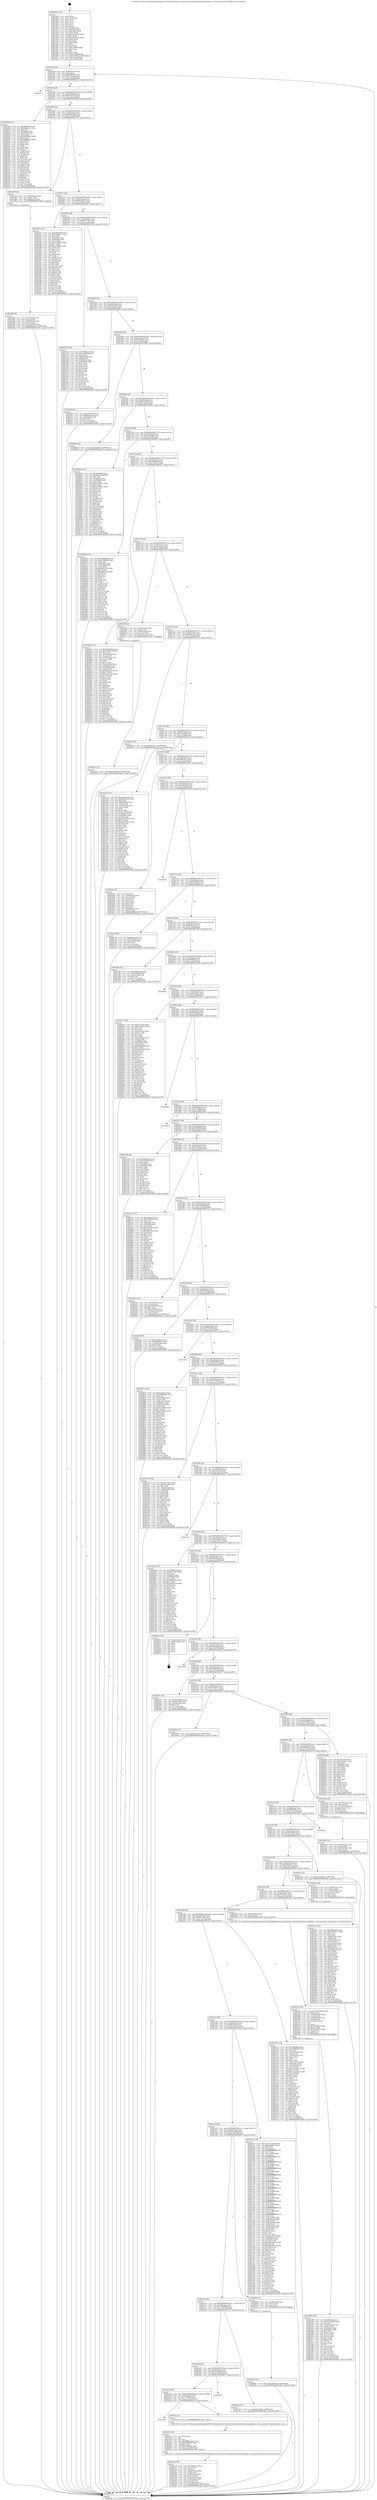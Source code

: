 digraph "0x4015b0" {
  label = "0x4015b0 (/mnt/c/Users/mathe/Desktop/tcc/POCII/binaries/extr_linuxdriversisdnhardwareeiconcapifunc.c_diva_procinfo_Final-ollvm.out::main(0))"
  labelloc = "t"
  node[shape=record]

  Entry [label="",width=0.3,height=0.3,shape=circle,fillcolor=black,style=filled]
  "0x401624" [label="{
     0x401624 [32]\l
     | [instrs]\l
     &nbsp;&nbsp;0x401624 \<+6\>: mov -0x90(%rbp),%eax\l
     &nbsp;&nbsp;0x40162a \<+2\>: mov %eax,%ecx\l
     &nbsp;&nbsp;0x40162c \<+6\>: sub $0x80490926,%ecx\l
     &nbsp;&nbsp;0x401632 \<+6\>: mov %eax,-0xa4(%rbp)\l
     &nbsp;&nbsp;0x401638 \<+6\>: mov %ecx,-0xa8(%rbp)\l
     &nbsp;&nbsp;0x40163e \<+6\>: je 0000000000402a73 \<main+0x14c3\>\l
  }"]
  "0x402a73" [label="{
     0x402a73\l
  }", style=dashed]
  "0x401644" [label="{
     0x401644 [28]\l
     | [instrs]\l
     &nbsp;&nbsp;0x401644 \<+5\>: jmp 0000000000401649 \<main+0x99\>\l
     &nbsp;&nbsp;0x401649 \<+6\>: mov -0xa4(%rbp),%eax\l
     &nbsp;&nbsp;0x40164f \<+5\>: sub $0x827d3758,%eax\l
     &nbsp;&nbsp;0x401654 \<+6\>: mov %eax,-0xac(%rbp)\l
     &nbsp;&nbsp;0x40165a \<+6\>: je 00000000004022b6 \<main+0xd06\>\l
  }"]
  Exit [label="",width=0.3,height=0.3,shape=circle,fillcolor=black,style=filled,peripheries=2]
  "0x4022b6" [label="{
     0x4022b6 [147]\l
     | [instrs]\l
     &nbsp;&nbsp;0x4022b6 \<+5\>: mov $0xdf9a6cf6,%eax\l
     &nbsp;&nbsp;0x4022bb \<+5\>: mov $0x44ec821c,%ecx\l
     &nbsp;&nbsp;0x4022c0 \<+2\>: mov $0x1,%dl\l
     &nbsp;&nbsp;0x4022c2 \<+7\>: mov 0x40505c,%esi\l
     &nbsp;&nbsp;0x4022c9 \<+7\>: mov 0x405060,%edi\l
     &nbsp;&nbsp;0x4022d0 \<+3\>: mov %esi,%r8d\l
     &nbsp;&nbsp;0x4022d3 \<+7\>: sub $0x30992bb0,%r8d\l
     &nbsp;&nbsp;0x4022da \<+4\>: sub $0x1,%r8d\l
     &nbsp;&nbsp;0x4022de \<+7\>: add $0x30992bb0,%r8d\l
     &nbsp;&nbsp;0x4022e5 \<+4\>: imul %r8d,%esi\l
     &nbsp;&nbsp;0x4022e9 \<+3\>: and $0x1,%esi\l
     &nbsp;&nbsp;0x4022ec \<+3\>: cmp $0x0,%esi\l
     &nbsp;&nbsp;0x4022ef \<+4\>: sete %r9b\l
     &nbsp;&nbsp;0x4022f3 \<+3\>: cmp $0xa,%edi\l
     &nbsp;&nbsp;0x4022f6 \<+4\>: setl %r10b\l
     &nbsp;&nbsp;0x4022fa \<+3\>: mov %r9b,%r11b\l
     &nbsp;&nbsp;0x4022fd \<+4\>: xor $0xff,%r11b\l
     &nbsp;&nbsp;0x402301 \<+3\>: mov %r10b,%bl\l
     &nbsp;&nbsp;0x402304 \<+3\>: xor $0xff,%bl\l
     &nbsp;&nbsp;0x402307 \<+3\>: xor $0x0,%dl\l
     &nbsp;&nbsp;0x40230a \<+3\>: mov %r11b,%r14b\l
     &nbsp;&nbsp;0x40230d \<+4\>: and $0x0,%r14b\l
     &nbsp;&nbsp;0x402311 \<+3\>: and %dl,%r9b\l
     &nbsp;&nbsp;0x402314 \<+3\>: mov %bl,%r15b\l
     &nbsp;&nbsp;0x402317 \<+4\>: and $0x0,%r15b\l
     &nbsp;&nbsp;0x40231b \<+3\>: and %dl,%r10b\l
     &nbsp;&nbsp;0x40231e \<+3\>: or %r9b,%r14b\l
     &nbsp;&nbsp;0x402321 \<+3\>: or %r10b,%r15b\l
     &nbsp;&nbsp;0x402324 \<+3\>: xor %r15b,%r14b\l
     &nbsp;&nbsp;0x402327 \<+3\>: or %bl,%r11b\l
     &nbsp;&nbsp;0x40232a \<+4\>: xor $0xff,%r11b\l
     &nbsp;&nbsp;0x40232e \<+3\>: or $0x0,%dl\l
     &nbsp;&nbsp;0x402331 \<+3\>: and %dl,%r11b\l
     &nbsp;&nbsp;0x402334 \<+3\>: or %r11b,%r14b\l
     &nbsp;&nbsp;0x402337 \<+4\>: test $0x1,%r14b\l
     &nbsp;&nbsp;0x40233b \<+3\>: cmovne %ecx,%eax\l
     &nbsp;&nbsp;0x40233e \<+6\>: mov %eax,-0x90(%rbp)\l
     &nbsp;&nbsp;0x402344 \<+5\>: jmp 0000000000402af6 \<main+0x1546\>\l
  }"]
  "0x401660" [label="{
     0x401660 [28]\l
     | [instrs]\l
     &nbsp;&nbsp;0x401660 \<+5\>: jmp 0000000000401665 \<main+0xb5\>\l
     &nbsp;&nbsp;0x401665 \<+6\>: mov -0xa4(%rbp),%eax\l
     &nbsp;&nbsp;0x40166b \<+5\>: sub $0x84407b00,%eax\l
     &nbsp;&nbsp;0x401670 \<+6\>: mov %eax,-0xb0(%rbp)\l
     &nbsp;&nbsp;0x401676 \<+6\>: je 0000000000401d7f \<main+0x7cf\>\l
  }"]
  "0x4026a8" [label="{
     0x4026a8 [15]\l
     | [instrs]\l
     &nbsp;&nbsp;0x4026a8 \<+10\>: movl $0x25404ef1,-0x90(%rbp)\l
     &nbsp;&nbsp;0x4026b2 \<+5\>: jmp 0000000000402af6 \<main+0x1546\>\l
  }"]
  "0x401d7f" [label="{
     0x401d7f [16]\l
     | [instrs]\l
     &nbsp;&nbsp;0x401d7f \<+4\>: mov -0x80(%rbp),%rax\l
     &nbsp;&nbsp;0x401d83 \<+3\>: mov (%rax),%rax\l
     &nbsp;&nbsp;0x401d86 \<+4\>: mov 0x8(%rax),%rdi\l
     &nbsp;&nbsp;0x401d8a \<+5\>: call 0000000000401060 \<atoi@plt\>\l
     | [calls]\l
     &nbsp;&nbsp;0x401060 \{1\} (unknown)\l
  }"]
  "0x40167c" [label="{
     0x40167c [28]\l
     | [instrs]\l
     &nbsp;&nbsp;0x40167c \<+5\>: jmp 0000000000401681 \<main+0xd1\>\l
     &nbsp;&nbsp;0x401681 \<+6\>: mov -0xa4(%rbp),%eax\l
     &nbsp;&nbsp;0x401687 \<+5\>: sub $0x860a567a,%eax\l
     &nbsp;&nbsp;0x40168c \<+6\>: mov %eax,-0xb4(%rbp)\l
     &nbsp;&nbsp;0x401692 \<+6\>: je 0000000000401f27 \<main+0x977\>\l
  }"]
  "0x40257c" [label="{
     0x40257c [15]\l
     | [instrs]\l
     &nbsp;&nbsp;0x40257c \<+10\>: movl $0x34b79b67,-0x90(%rbp)\l
     &nbsp;&nbsp;0x402586 \<+5\>: jmp 0000000000402af6 \<main+0x1546\>\l
  }"]
  "0x401f27" [label="{
     0x401f27 [147]\l
     | [instrs]\l
     &nbsp;&nbsp;0x401f27 \<+5\>: mov $0x38955e93,%eax\l
     &nbsp;&nbsp;0x401f2c \<+5\>: mov $0x3fa6d411,%ecx\l
     &nbsp;&nbsp;0x401f31 \<+2\>: mov $0x1,%dl\l
     &nbsp;&nbsp;0x401f33 \<+7\>: mov 0x40505c,%esi\l
     &nbsp;&nbsp;0x401f3a \<+7\>: mov 0x405060,%edi\l
     &nbsp;&nbsp;0x401f41 \<+3\>: mov %esi,%r8d\l
     &nbsp;&nbsp;0x401f44 \<+7\>: sub $0xccc4c8d4,%r8d\l
     &nbsp;&nbsp;0x401f4b \<+4\>: sub $0x1,%r8d\l
     &nbsp;&nbsp;0x401f4f \<+7\>: add $0xccc4c8d4,%r8d\l
     &nbsp;&nbsp;0x401f56 \<+4\>: imul %r8d,%esi\l
     &nbsp;&nbsp;0x401f5a \<+3\>: and $0x1,%esi\l
     &nbsp;&nbsp;0x401f5d \<+3\>: cmp $0x0,%esi\l
     &nbsp;&nbsp;0x401f60 \<+4\>: sete %r9b\l
     &nbsp;&nbsp;0x401f64 \<+3\>: cmp $0xa,%edi\l
     &nbsp;&nbsp;0x401f67 \<+4\>: setl %r10b\l
     &nbsp;&nbsp;0x401f6b \<+3\>: mov %r9b,%r11b\l
     &nbsp;&nbsp;0x401f6e \<+4\>: xor $0xff,%r11b\l
     &nbsp;&nbsp;0x401f72 \<+3\>: mov %r10b,%bl\l
     &nbsp;&nbsp;0x401f75 \<+3\>: xor $0xff,%bl\l
     &nbsp;&nbsp;0x401f78 \<+3\>: xor $0x1,%dl\l
     &nbsp;&nbsp;0x401f7b \<+3\>: mov %r11b,%r14b\l
     &nbsp;&nbsp;0x401f7e \<+4\>: and $0xff,%r14b\l
     &nbsp;&nbsp;0x401f82 \<+3\>: and %dl,%r9b\l
     &nbsp;&nbsp;0x401f85 \<+3\>: mov %bl,%r15b\l
     &nbsp;&nbsp;0x401f88 \<+4\>: and $0xff,%r15b\l
     &nbsp;&nbsp;0x401f8c \<+3\>: and %dl,%r10b\l
     &nbsp;&nbsp;0x401f8f \<+3\>: or %r9b,%r14b\l
     &nbsp;&nbsp;0x401f92 \<+3\>: or %r10b,%r15b\l
     &nbsp;&nbsp;0x401f95 \<+3\>: xor %r15b,%r14b\l
     &nbsp;&nbsp;0x401f98 \<+3\>: or %bl,%r11b\l
     &nbsp;&nbsp;0x401f9b \<+4\>: xor $0xff,%r11b\l
     &nbsp;&nbsp;0x401f9f \<+3\>: or $0x1,%dl\l
     &nbsp;&nbsp;0x401fa2 \<+3\>: and %dl,%r11b\l
     &nbsp;&nbsp;0x401fa5 \<+3\>: or %r11b,%r14b\l
     &nbsp;&nbsp;0x401fa8 \<+4\>: test $0x1,%r14b\l
     &nbsp;&nbsp;0x401fac \<+3\>: cmovne %ecx,%eax\l
     &nbsp;&nbsp;0x401faf \<+6\>: mov %eax,-0x90(%rbp)\l
     &nbsp;&nbsp;0x401fb5 \<+5\>: jmp 0000000000402af6 \<main+0x1546\>\l
  }"]
  "0x401698" [label="{
     0x401698 [28]\l
     | [instrs]\l
     &nbsp;&nbsp;0x401698 \<+5\>: jmp 000000000040169d \<main+0xed\>\l
     &nbsp;&nbsp;0x40169d \<+6\>: mov -0xa4(%rbp),%eax\l
     &nbsp;&nbsp;0x4016a3 \<+5\>: sub $0x862174f7,%eax\l
     &nbsp;&nbsp;0x4016a8 \<+6\>: mov %eax,-0xb8(%rbp)\l
     &nbsp;&nbsp;0x4016ae \<+6\>: je 000000000040276d \<main+0x11bd\>\l
  }"]
  "0x402390" [label="{
     0x402390 [106]\l
     | [instrs]\l
     &nbsp;&nbsp;0x402390 \<+5\>: mov $0xdf9a6cf6,%ecx\l
     &nbsp;&nbsp;0x402395 \<+5\>: mov $0x3a51d908,%edx\l
     &nbsp;&nbsp;0x40239a \<+2\>: xor %esi,%esi\l
     &nbsp;&nbsp;0x40239c \<+4\>: mov -0x40(%rbp),%rdi\l
     &nbsp;&nbsp;0x4023a0 \<+6\>: movl $0x0,(%rdi)\l
     &nbsp;&nbsp;0x4023a6 \<+8\>: mov 0x40505c,%r8d\l
     &nbsp;&nbsp;0x4023ae \<+8\>: mov 0x405060,%r9d\l
     &nbsp;&nbsp;0x4023b6 \<+3\>: sub $0x1,%esi\l
     &nbsp;&nbsp;0x4023b9 \<+3\>: mov %r8d,%r10d\l
     &nbsp;&nbsp;0x4023bc \<+3\>: add %esi,%r10d\l
     &nbsp;&nbsp;0x4023bf \<+4\>: imul %r10d,%r8d\l
     &nbsp;&nbsp;0x4023c3 \<+4\>: and $0x1,%r8d\l
     &nbsp;&nbsp;0x4023c7 \<+4\>: cmp $0x0,%r8d\l
     &nbsp;&nbsp;0x4023cb \<+4\>: sete %r11b\l
     &nbsp;&nbsp;0x4023cf \<+4\>: cmp $0xa,%r9d\l
     &nbsp;&nbsp;0x4023d3 \<+3\>: setl %bl\l
     &nbsp;&nbsp;0x4023d6 \<+3\>: mov %r11b,%r14b\l
     &nbsp;&nbsp;0x4023d9 \<+3\>: and %bl,%r14b\l
     &nbsp;&nbsp;0x4023dc \<+3\>: xor %bl,%r11b\l
     &nbsp;&nbsp;0x4023df \<+3\>: or %r11b,%r14b\l
     &nbsp;&nbsp;0x4023e2 \<+4\>: test $0x1,%r14b\l
     &nbsp;&nbsp;0x4023e6 \<+3\>: cmovne %edx,%ecx\l
     &nbsp;&nbsp;0x4023e9 \<+6\>: mov %ecx,-0x90(%rbp)\l
     &nbsp;&nbsp;0x4023ef \<+6\>: mov %eax,-0x16c(%rbp)\l
     &nbsp;&nbsp;0x4023f5 \<+5\>: jmp 0000000000402af6 \<main+0x1546\>\l
  }"]
  "0x40276d" [label="{
     0x40276d [100]\l
     | [instrs]\l
     &nbsp;&nbsp;0x40276d \<+5\>: mov $0x7856aecd,%eax\l
     &nbsp;&nbsp;0x402772 \<+5\>: mov $0x716b99df,%ecx\l
     &nbsp;&nbsp;0x402777 \<+2\>: xor %edx,%edx\l
     &nbsp;&nbsp;0x402779 \<+7\>: mov -0x88(%rbp),%rsi\l
     &nbsp;&nbsp;0x402780 \<+6\>: movl $0x0,(%rsi)\l
     &nbsp;&nbsp;0x402786 \<+7\>: mov 0x40505c,%edi\l
     &nbsp;&nbsp;0x40278d \<+8\>: mov 0x405060,%r8d\l
     &nbsp;&nbsp;0x402795 \<+3\>: sub $0x1,%edx\l
     &nbsp;&nbsp;0x402798 \<+3\>: mov %edi,%r9d\l
     &nbsp;&nbsp;0x40279b \<+3\>: add %edx,%r9d\l
     &nbsp;&nbsp;0x40279e \<+4\>: imul %r9d,%edi\l
     &nbsp;&nbsp;0x4027a2 \<+3\>: and $0x1,%edi\l
     &nbsp;&nbsp;0x4027a5 \<+3\>: cmp $0x0,%edi\l
     &nbsp;&nbsp;0x4027a8 \<+4\>: sete %r10b\l
     &nbsp;&nbsp;0x4027ac \<+4\>: cmp $0xa,%r8d\l
     &nbsp;&nbsp;0x4027b0 \<+4\>: setl %r11b\l
     &nbsp;&nbsp;0x4027b4 \<+3\>: mov %r10b,%bl\l
     &nbsp;&nbsp;0x4027b7 \<+3\>: and %r11b,%bl\l
     &nbsp;&nbsp;0x4027ba \<+3\>: xor %r11b,%r10b\l
     &nbsp;&nbsp;0x4027bd \<+3\>: or %r10b,%bl\l
     &nbsp;&nbsp;0x4027c0 \<+3\>: test $0x1,%bl\l
     &nbsp;&nbsp;0x4027c3 \<+3\>: cmovne %ecx,%eax\l
     &nbsp;&nbsp;0x4027c6 \<+6\>: mov %eax,-0x90(%rbp)\l
     &nbsp;&nbsp;0x4027cc \<+5\>: jmp 0000000000402af6 \<main+0x1546\>\l
  }"]
  "0x4016b4" [label="{
     0x4016b4 [28]\l
     | [instrs]\l
     &nbsp;&nbsp;0x4016b4 \<+5\>: jmp 00000000004016b9 \<main+0x109\>\l
     &nbsp;&nbsp;0x4016b9 \<+6\>: mov -0xa4(%rbp),%eax\l
     &nbsp;&nbsp;0x4016bf \<+5\>: sub $0x8e491428,%eax\l
     &nbsp;&nbsp;0x4016c4 \<+6\>: mov %eax,-0xbc(%rbp)\l
     &nbsp;&nbsp;0x4016ca \<+6\>: je 0000000000401f09 \<main+0x959\>\l
  }"]
  "0x402355" [label="{
     0x402355 [59]\l
     | [instrs]\l
     &nbsp;&nbsp;0x402355 \<+10\>: movabs $0x4030b6,%rdi\l
     &nbsp;&nbsp;0x40235f \<+5\>: mov $0x1a,%ecx\l
     &nbsp;&nbsp;0x402364 \<+4\>: mov -0x48(%rbp),%rdx\l
     &nbsp;&nbsp;0x402368 \<+3\>: mov %rax,(%rdx)\l
     &nbsp;&nbsp;0x40236b \<+4\>: mov -0x48(%rbp),%rax\l
     &nbsp;&nbsp;0x40236f \<+3\>: mov (%rax),%rax\l
     &nbsp;&nbsp;0x402372 \<+3\>: movsbl (%rax),%eax\l
     &nbsp;&nbsp;0x402375 \<+1\>: cltd\l
     &nbsp;&nbsp;0x402376 \<+2\>: idiv %ecx\l
     &nbsp;&nbsp;0x402378 \<+6\>: sub $0x79fa56a2,%edx\l
     &nbsp;&nbsp;0x40237e \<+3\>: add $0x61,%edx\l
     &nbsp;&nbsp;0x402381 \<+6\>: add $0x79fa56a2,%edx\l
     &nbsp;&nbsp;0x402387 \<+2\>: mov %edx,%esi\l
     &nbsp;&nbsp;0x402389 \<+2\>: mov $0x0,%al\l
     &nbsp;&nbsp;0x40238b \<+5\>: call 0000000000401040 \<printf@plt\>\l
     | [calls]\l
     &nbsp;&nbsp;0x401040 \{1\} (unknown)\l
  }"]
  "0x401f09" [label="{
     0x401f09 [30]\l
     | [instrs]\l
     &nbsp;&nbsp;0x401f09 \<+5\>: mov $0x827d3758,%eax\l
     &nbsp;&nbsp;0x401f0e \<+5\>: mov $0x860a567a,%ecx\l
     &nbsp;&nbsp;0x401f13 \<+3\>: mov -0x2f(%rbp),%dl\l
     &nbsp;&nbsp;0x401f16 \<+3\>: test $0x1,%dl\l
     &nbsp;&nbsp;0x401f19 \<+3\>: cmovne %ecx,%eax\l
     &nbsp;&nbsp;0x401f1c \<+6\>: mov %eax,-0x90(%rbp)\l
     &nbsp;&nbsp;0x401f22 \<+5\>: jmp 0000000000402af6 \<main+0x1546\>\l
  }"]
  "0x4016d0" [label="{
     0x4016d0 [28]\l
     | [instrs]\l
     &nbsp;&nbsp;0x4016d0 \<+5\>: jmp 00000000004016d5 \<main+0x125\>\l
     &nbsp;&nbsp;0x4016d5 \<+6\>: mov -0xa4(%rbp),%eax\l
     &nbsp;&nbsp;0x4016db \<+5\>: sub $0x95160ac9,%eax\l
     &nbsp;&nbsp;0x4016e0 \<+6\>: mov %eax,-0xc0(%rbp)\l
     &nbsp;&nbsp;0x4016e6 \<+6\>: je 000000000040268a \<main+0x10da\>\l
  }"]
  "0x40221b" [label="{
     0x40221b [56]\l
     | [instrs]\l
     &nbsp;&nbsp;0x40221b \<+6\>: mov -0x168(%rbp),%ecx\l
     &nbsp;&nbsp;0x402221 \<+3\>: imul %eax,%ecx\l
     &nbsp;&nbsp;0x402224 \<+3\>: mov %cl,%sil\l
     &nbsp;&nbsp;0x402227 \<+4\>: mov -0x68(%rbp),%rdi\l
     &nbsp;&nbsp;0x40222b \<+3\>: mov (%rdi),%rdi\l
     &nbsp;&nbsp;0x40222e \<+4\>: mov -0x60(%rbp),%r8\l
     &nbsp;&nbsp;0x402232 \<+3\>: movslq (%r8),%r8\l
     &nbsp;&nbsp;0x402235 \<+4\>: mov (%rdi,%r8,8),%rdi\l
     &nbsp;&nbsp;0x402239 \<+4\>: mov -0x50(%rbp),%r8\l
     &nbsp;&nbsp;0x40223d \<+3\>: movslq (%r8),%r8\l
     &nbsp;&nbsp;0x402240 \<+4\>: mov %sil,(%rdi,%r8,1)\l
     &nbsp;&nbsp;0x402244 \<+10\>: movl $0xf222a683,-0x90(%rbp)\l
     &nbsp;&nbsp;0x40224e \<+5\>: jmp 0000000000402af6 \<main+0x1546\>\l
  }"]
  "0x40268a" [label="{
     0x40268a [15]\l
     | [instrs]\l
     &nbsp;&nbsp;0x40268a \<+10\>: movl $0xa632b265,-0x90(%rbp)\l
     &nbsp;&nbsp;0x402694 \<+5\>: jmp 0000000000402af6 \<main+0x1546\>\l
  }"]
  "0x4016ec" [label="{
     0x4016ec [28]\l
     | [instrs]\l
     &nbsp;&nbsp;0x4016ec \<+5\>: jmp 00000000004016f1 \<main+0x141\>\l
     &nbsp;&nbsp;0x4016f1 \<+6\>: mov -0xa4(%rbp),%eax\l
     &nbsp;&nbsp;0x4016f7 \<+5\>: sub $0x9fec3218,%eax\l
     &nbsp;&nbsp;0x4016fc \<+6\>: mov %eax,-0xc4(%rbp)\l
     &nbsp;&nbsp;0x401702 \<+6\>: je 0000000000402092 \<main+0xae2\>\l
  }"]
  "0x4021f3" [label="{
     0x4021f3 [40]\l
     | [instrs]\l
     &nbsp;&nbsp;0x4021f3 \<+5\>: mov $0x2,%ecx\l
     &nbsp;&nbsp;0x4021f8 \<+1\>: cltd\l
     &nbsp;&nbsp;0x4021f9 \<+2\>: idiv %ecx\l
     &nbsp;&nbsp;0x4021fb \<+6\>: imul $0xfffffffe,%edx,%ecx\l
     &nbsp;&nbsp;0x402201 \<+6\>: sub $0xe38b8047,%ecx\l
     &nbsp;&nbsp;0x402207 \<+3\>: add $0x1,%ecx\l
     &nbsp;&nbsp;0x40220a \<+6\>: add $0xe38b8047,%ecx\l
     &nbsp;&nbsp;0x402210 \<+6\>: mov %ecx,-0x168(%rbp)\l
     &nbsp;&nbsp;0x402216 \<+5\>: call 0000000000401160 \<next_i\>\l
     | [calls]\l
     &nbsp;&nbsp;0x401160 \{1\} (/mnt/c/Users/mathe/Desktop/tcc/POCII/binaries/extr_linuxdriversisdnhardwareeiconcapifunc.c_diva_procinfo_Final-ollvm.out::next_i)\l
  }"]
  "0x402092" [label="{
     0x402092 [147]\l
     | [instrs]\l
     &nbsp;&nbsp;0x402092 \<+5\>: mov $0xd996ffbd,%eax\l
     &nbsp;&nbsp;0x402097 \<+5\>: mov $0x468ac383,%ecx\l
     &nbsp;&nbsp;0x40209c \<+2\>: mov $0x1,%dl\l
     &nbsp;&nbsp;0x40209e \<+7\>: mov 0x40505c,%esi\l
     &nbsp;&nbsp;0x4020a5 \<+7\>: mov 0x405060,%edi\l
     &nbsp;&nbsp;0x4020ac \<+3\>: mov %esi,%r8d\l
     &nbsp;&nbsp;0x4020af \<+7\>: add $0x522706e1,%r8d\l
     &nbsp;&nbsp;0x4020b6 \<+4\>: sub $0x1,%r8d\l
     &nbsp;&nbsp;0x4020ba \<+7\>: sub $0x522706e1,%r8d\l
     &nbsp;&nbsp;0x4020c1 \<+4\>: imul %r8d,%esi\l
     &nbsp;&nbsp;0x4020c5 \<+3\>: and $0x1,%esi\l
     &nbsp;&nbsp;0x4020c8 \<+3\>: cmp $0x0,%esi\l
     &nbsp;&nbsp;0x4020cb \<+4\>: sete %r9b\l
     &nbsp;&nbsp;0x4020cf \<+3\>: cmp $0xa,%edi\l
     &nbsp;&nbsp;0x4020d2 \<+4\>: setl %r10b\l
     &nbsp;&nbsp;0x4020d6 \<+3\>: mov %r9b,%r11b\l
     &nbsp;&nbsp;0x4020d9 \<+4\>: xor $0xff,%r11b\l
     &nbsp;&nbsp;0x4020dd \<+3\>: mov %r10b,%bl\l
     &nbsp;&nbsp;0x4020e0 \<+3\>: xor $0xff,%bl\l
     &nbsp;&nbsp;0x4020e3 \<+3\>: xor $0x1,%dl\l
     &nbsp;&nbsp;0x4020e6 \<+3\>: mov %r11b,%r14b\l
     &nbsp;&nbsp;0x4020e9 \<+4\>: and $0xff,%r14b\l
     &nbsp;&nbsp;0x4020ed \<+3\>: and %dl,%r9b\l
     &nbsp;&nbsp;0x4020f0 \<+3\>: mov %bl,%r15b\l
     &nbsp;&nbsp;0x4020f3 \<+4\>: and $0xff,%r15b\l
     &nbsp;&nbsp;0x4020f7 \<+3\>: and %dl,%r10b\l
     &nbsp;&nbsp;0x4020fa \<+3\>: or %r9b,%r14b\l
     &nbsp;&nbsp;0x4020fd \<+3\>: or %r10b,%r15b\l
     &nbsp;&nbsp;0x402100 \<+3\>: xor %r15b,%r14b\l
     &nbsp;&nbsp;0x402103 \<+3\>: or %bl,%r11b\l
     &nbsp;&nbsp;0x402106 \<+4\>: xor $0xff,%r11b\l
     &nbsp;&nbsp;0x40210a \<+3\>: or $0x1,%dl\l
     &nbsp;&nbsp;0x40210d \<+3\>: and %dl,%r11b\l
     &nbsp;&nbsp;0x402110 \<+3\>: or %r11b,%r14b\l
     &nbsp;&nbsp;0x402113 \<+4\>: test $0x1,%r14b\l
     &nbsp;&nbsp;0x402117 \<+3\>: cmovne %ecx,%eax\l
     &nbsp;&nbsp;0x40211a \<+6\>: mov %eax,-0x90(%rbp)\l
     &nbsp;&nbsp;0x402120 \<+5\>: jmp 0000000000402af6 \<main+0x1546\>\l
  }"]
  "0x401708" [label="{
     0x401708 [28]\l
     | [instrs]\l
     &nbsp;&nbsp;0x401708 \<+5\>: jmp 000000000040170d \<main+0x15d\>\l
     &nbsp;&nbsp;0x40170d \<+6\>: mov -0xa4(%rbp),%eax\l
     &nbsp;&nbsp;0x401713 \<+5\>: sub $0xa632b265,%eax\l
     &nbsp;&nbsp;0x401718 \<+6\>: mov %eax,-0xc8(%rbp)\l
     &nbsp;&nbsp;0x40171e \<+6\>: je 0000000000402409 \<main+0xe59\>\l
  }"]
  "0x401b30" [label="{
     0x401b30\l
  }", style=dashed]
  "0x402409" [label="{
     0x402409 [147]\l
     | [instrs]\l
     &nbsp;&nbsp;0x402409 \<+5\>: mov $0x80490926,%eax\l
     &nbsp;&nbsp;0x40240e \<+5\>: mov $0xa76666e6,%ecx\l
     &nbsp;&nbsp;0x402413 \<+2\>: mov $0x1,%dl\l
     &nbsp;&nbsp;0x402415 \<+7\>: mov 0x40505c,%esi\l
     &nbsp;&nbsp;0x40241c \<+7\>: mov 0x405060,%edi\l
     &nbsp;&nbsp;0x402423 \<+3\>: mov %esi,%r8d\l
     &nbsp;&nbsp;0x402426 \<+7\>: add $0x6a9fc33d,%r8d\l
     &nbsp;&nbsp;0x40242d \<+4\>: sub $0x1,%r8d\l
     &nbsp;&nbsp;0x402431 \<+7\>: sub $0x6a9fc33d,%r8d\l
     &nbsp;&nbsp;0x402438 \<+4\>: imul %r8d,%esi\l
     &nbsp;&nbsp;0x40243c \<+3\>: and $0x1,%esi\l
     &nbsp;&nbsp;0x40243f \<+3\>: cmp $0x0,%esi\l
     &nbsp;&nbsp;0x402442 \<+4\>: sete %r9b\l
     &nbsp;&nbsp;0x402446 \<+3\>: cmp $0xa,%edi\l
     &nbsp;&nbsp;0x402449 \<+4\>: setl %r10b\l
     &nbsp;&nbsp;0x40244d \<+3\>: mov %r9b,%r11b\l
     &nbsp;&nbsp;0x402450 \<+4\>: xor $0xff,%r11b\l
     &nbsp;&nbsp;0x402454 \<+3\>: mov %r10b,%bl\l
     &nbsp;&nbsp;0x402457 \<+3\>: xor $0xff,%bl\l
     &nbsp;&nbsp;0x40245a \<+3\>: xor $0x0,%dl\l
     &nbsp;&nbsp;0x40245d \<+3\>: mov %r11b,%r14b\l
     &nbsp;&nbsp;0x402460 \<+4\>: and $0x0,%r14b\l
     &nbsp;&nbsp;0x402464 \<+3\>: and %dl,%r9b\l
     &nbsp;&nbsp;0x402467 \<+3\>: mov %bl,%r15b\l
     &nbsp;&nbsp;0x40246a \<+4\>: and $0x0,%r15b\l
     &nbsp;&nbsp;0x40246e \<+3\>: and %dl,%r10b\l
     &nbsp;&nbsp;0x402471 \<+3\>: or %r9b,%r14b\l
     &nbsp;&nbsp;0x402474 \<+3\>: or %r10b,%r15b\l
     &nbsp;&nbsp;0x402477 \<+3\>: xor %r15b,%r14b\l
     &nbsp;&nbsp;0x40247a \<+3\>: or %bl,%r11b\l
     &nbsp;&nbsp;0x40247d \<+4\>: xor $0xff,%r11b\l
     &nbsp;&nbsp;0x402481 \<+3\>: or $0x0,%dl\l
     &nbsp;&nbsp;0x402484 \<+3\>: and %dl,%r11b\l
     &nbsp;&nbsp;0x402487 \<+3\>: or %r11b,%r14b\l
     &nbsp;&nbsp;0x40248a \<+4\>: test $0x1,%r14b\l
     &nbsp;&nbsp;0x40248e \<+3\>: cmovne %ecx,%eax\l
     &nbsp;&nbsp;0x402491 \<+6\>: mov %eax,-0x90(%rbp)\l
     &nbsp;&nbsp;0x402497 \<+5\>: jmp 0000000000402af6 \<main+0x1546\>\l
  }"]
  "0x401724" [label="{
     0x401724 [28]\l
     | [instrs]\l
     &nbsp;&nbsp;0x401724 \<+5\>: jmp 0000000000401729 \<main+0x179\>\l
     &nbsp;&nbsp;0x401729 \<+6\>: mov -0xa4(%rbp),%eax\l
     &nbsp;&nbsp;0x40172f \<+5\>: sub $0xa76666e6,%eax\l
     &nbsp;&nbsp;0x401734 \<+6\>: mov %eax,-0xcc(%rbp)\l
     &nbsp;&nbsp;0x40173a \<+6\>: je 000000000040249c \<main+0xeec\>\l
  }"]
  "0x4021ee" [label="{
     0x4021ee [5]\l
     | [instrs]\l
     &nbsp;&nbsp;0x4021ee \<+5\>: call 0000000000401160 \<next_i\>\l
     | [calls]\l
     &nbsp;&nbsp;0x401160 \{1\} (/mnt/c/Users/mathe/Desktop/tcc/POCII/binaries/extr_linuxdriversisdnhardwareeiconcapifunc.c_diva_procinfo_Final-ollvm.out::next_i)\l
  }"]
  "0x40249c" [label="{
     0x40249c [171]\l
     | [instrs]\l
     &nbsp;&nbsp;0x40249c \<+5\>: mov $0x80490926,%eax\l
     &nbsp;&nbsp;0x4024a1 \<+5\>: mov $0x32600cd5,%ecx\l
     &nbsp;&nbsp;0x4024a6 \<+2\>: mov $0x1,%dl\l
     &nbsp;&nbsp;0x4024a8 \<+4\>: mov -0x40(%rbp),%rsi\l
     &nbsp;&nbsp;0x4024ac \<+2\>: mov (%rsi),%edi\l
     &nbsp;&nbsp;0x4024ae \<+4\>: mov -0x70(%rbp),%rsi\l
     &nbsp;&nbsp;0x4024b2 \<+2\>: cmp (%rsi),%edi\l
     &nbsp;&nbsp;0x4024b4 \<+4\>: setl %r8b\l
     &nbsp;&nbsp;0x4024b8 \<+4\>: and $0x1,%r8b\l
     &nbsp;&nbsp;0x4024bc \<+4\>: mov %r8b,-0x2d(%rbp)\l
     &nbsp;&nbsp;0x4024c0 \<+7\>: mov 0x40505c,%edi\l
     &nbsp;&nbsp;0x4024c7 \<+8\>: mov 0x405060,%r9d\l
     &nbsp;&nbsp;0x4024cf \<+3\>: mov %edi,%r10d\l
     &nbsp;&nbsp;0x4024d2 \<+7\>: add $0x9ea361a,%r10d\l
     &nbsp;&nbsp;0x4024d9 \<+4\>: sub $0x1,%r10d\l
     &nbsp;&nbsp;0x4024dd \<+7\>: sub $0x9ea361a,%r10d\l
     &nbsp;&nbsp;0x4024e4 \<+4\>: imul %r10d,%edi\l
     &nbsp;&nbsp;0x4024e8 \<+3\>: and $0x1,%edi\l
     &nbsp;&nbsp;0x4024eb \<+3\>: cmp $0x0,%edi\l
     &nbsp;&nbsp;0x4024ee \<+4\>: sete %r8b\l
     &nbsp;&nbsp;0x4024f2 \<+4\>: cmp $0xa,%r9d\l
     &nbsp;&nbsp;0x4024f6 \<+4\>: setl %r11b\l
     &nbsp;&nbsp;0x4024fa \<+3\>: mov %r8b,%bl\l
     &nbsp;&nbsp;0x4024fd \<+3\>: xor $0xff,%bl\l
     &nbsp;&nbsp;0x402500 \<+3\>: mov %r11b,%r14b\l
     &nbsp;&nbsp;0x402503 \<+4\>: xor $0xff,%r14b\l
     &nbsp;&nbsp;0x402507 \<+3\>: xor $0x0,%dl\l
     &nbsp;&nbsp;0x40250a \<+3\>: mov %bl,%r15b\l
     &nbsp;&nbsp;0x40250d \<+4\>: and $0x0,%r15b\l
     &nbsp;&nbsp;0x402511 \<+3\>: and %dl,%r8b\l
     &nbsp;&nbsp;0x402514 \<+3\>: mov %r14b,%r12b\l
     &nbsp;&nbsp;0x402517 \<+4\>: and $0x0,%r12b\l
     &nbsp;&nbsp;0x40251b \<+3\>: and %dl,%r11b\l
     &nbsp;&nbsp;0x40251e \<+3\>: or %r8b,%r15b\l
     &nbsp;&nbsp;0x402521 \<+3\>: or %r11b,%r12b\l
     &nbsp;&nbsp;0x402524 \<+3\>: xor %r12b,%r15b\l
     &nbsp;&nbsp;0x402527 \<+3\>: or %r14b,%bl\l
     &nbsp;&nbsp;0x40252a \<+3\>: xor $0xff,%bl\l
     &nbsp;&nbsp;0x40252d \<+3\>: or $0x0,%dl\l
     &nbsp;&nbsp;0x402530 \<+2\>: and %dl,%bl\l
     &nbsp;&nbsp;0x402532 \<+3\>: or %bl,%r15b\l
     &nbsp;&nbsp;0x402535 \<+4\>: test $0x1,%r15b\l
     &nbsp;&nbsp;0x402539 \<+3\>: cmovne %ecx,%eax\l
     &nbsp;&nbsp;0x40253c \<+6\>: mov %eax,-0x90(%rbp)\l
     &nbsp;&nbsp;0x402542 \<+5\>: jmp 0000000000402af6 \<main+0x1546\>\l
  }"]
  "0x401740" [label="{
     0x401740 [28]\l
     | [instrs]\l
     &nbsp;&nbsp;0x401740 \<+5\>: jmp 0000000000401745 \<main+0x195\>\l
     &nbsp;&nbsp;0x401745 \<+6\>: mov -0xa4(%rbp),%eax\l
     &nbsp;&nbsp;0x40174b \<+5\>: sub $0xaf1c0a81,%eax\l
     &nbsp;&nbsp;0x401750 \<+6\>: mov %eax,-0xd0(%rbp)\l
     &nbsp;&nbsp;0x401756 \<+6\>: je 0000000000402565 \<main+0xfb5\>\l
  }"]
  "0x401b14" [label="{
     0x401b14 [28]\l
     | [instrs]\l
     &nbsp;&nbsp;0x401b14 \<+5\>: jmp 0000000000401b19 \<main+0x569\>\l
     &nbsp;&nbsp;0x401b19 \<+6\>: mov -0xa4(%rbp),%eax\l
     &nbsp;&nbsp;0x401b1f \<+5\>: sub $0x77e00fef,%eax\l
     &nbsp;&nbsp;0x401b24 \<+6\>: mov %eax,-0x15c(%rbp)\l
     &nbsp;&nbsp;0x401b2a \<+6\>: je 00000000004021ee \<main+0xc3e\>\l
  }"]
  "0x402565" [label="{
     0x402565 [23]\l
     | [instrs]\l
     &nbsp;&nbsp;0x402565 \<+4\>: mov -0x68(%rbp),%rax\l
     &nbsp;&nbsp;0x402569 \<+3\>: mov (%rax),%rax\l
     &nbsp;&nbsp;0x40256c \<+4\>: mov -0x40(%rbp),%rcx\l
     &nbsp;&nbsp;0x402570 \<+3\>: movslq (%rcx),%rcx\l
     &nbsp;&nbsp;0x402573 \<+4\>: mov (%rax,%rcx,8),%rdi\l
     &nbsp;&nbsp;0x402577 \<+5\>: call 0000000000401030 \<free@plt\>\l
     | [calls]\l
     &nbsp;&nbsp;0x401030 \{1\} (unknown)\l
  }"]
  "0x40175c" [label="{
     0x40175c [28]\l
     | [instrs]\l
     &nbsp;&nbsp;0x40175c \<+5\>: jmp 0000000000401761 \<main+0x1b1\>\l
     &nbsp;&nbsp;0x401761 \<+6\>: mov -0xa4(%rbp),%eax\l
     &nbsp;&nbsp;0x401767 \<+5\>: sub $0xb84ce335,%eax\l
     &nbsp;&nbsp;0x40176c \<+6\>: mov %eax,-0xd4(%rbp)\l
     &nbsp;&nbsp;0x401772 \<+6\>: je 000000000040227d \<main+0xccd\>\l
  }"]
  "0x4026b7" [label="{
     0x4026b7\l
  }", style=dashed]
  "0x40227d" [label="{
     0x40227d [15]\l
     | [instrs]\l
     &nbsp;&nbsp;0x40227d \<+10\>: movl $0xcb991021,-0x90(%rbp)\l
     &nbsp;&nbsp;0x402287 \<+5\>: jmp 0000000000402af6 \<main+0x1546\>\l
  }"]
  "0x401778" [label="{
     0x401778 [28]\l
     | [instrs]\l
     &nbsp;&nbsp;0x401778 \<+5\>: jmp 000000000040177d \<main+0x1cd\>\l
     &nbsp;&nbsp;0x40177d \<+6\>: mov -0xa4(%rbp),%eax\l
     &nbsp;&nbsp;0x401783 \<+5\>: sub $0xc57eef09,%eax\l
     &nbsp;&nbsp;0x401788 \<+6\>: mov %eax,-0xd8(%rbp)\l
     &nbsp;&nbsp;0x40178e \<+6\>: je 0000000000401e5e \<main+0x8ae\>\l
  }"]
  "0x401af8" [label="{
     0x401af8 [28]\l
     | [instrs]\l
     &nbsp;&nbsp;0x401af8 \<+5\>: jmp 0000000000401afd \<main+0x54d\>\l
     &nbsp;&nbsp;0x401afd \<+6\>: mov -0xa4(%rbp),%eax\l
     &nbsp;&nbsp;0x401b03 \<+5\>: sub $0x72afd224,%eax\l
     &nbsp;&nbsp;0x401b08 \<+6\>: mov %eax,-0x158(%rbp)\l
     &nbsp;&nbsp;0x401b0e \<+6\>: je 00000000004026b7 \<main+0x1107\>\l
  }"]
  "0x401e5e" [label="{
     0x401e5e [171]\l
     | [instrs]\l
     &nbsp;&nbsp;0x401e5e \<+5\>: mov $0x2b2beea6,%eax\l
     &nbsp;&nbsp;0x401e63 \<+5\>: mov $0x8e491428,%ecx\l
     &nbsp;&nbsp;0x401e68 \<+2\>: mov $0x1,%dl\l
     &nbsp;&nbsp;0x401e6a \<+4\>: mov -0x60(%rbp),%rsi\l
     &nbsp;&nbsp;0x401e6e \<+2\>: mov (%rsi),%edi\l
     &nbsp;&nbsp;0x401e70 \<+4\>: mov -0x70(%rbp),%rsi\l
     &nbsp;&nbsp;0x401e74 \<+2\>: cmp (%rsi),%edi\l
     &nbsp;&nbsp;0x401e76 \<+4\>: setl %r8b\l
     &nbsp;&nbsp;0x401e7a \<+4\>: and $0x1,%r8b\l
     &nbsp;&nbsp;0x401e7e \<+4\>: mov %r8b,-0x2f(%rbp)\l
     &nbsp;&nbsp;0x401e82 \<+7\>: mov 0x40505c,%edi\l
     &nbsp;&nbsp;0x401e89 \<+8\>: mov 0x405060,%r9d\l
     &nbsp;&nbsp;0x401e91 \<+3\>: mov %edi,%r10d\l
     &nbsp;&nbsp;0x401e94 \<+7\>: add $0xcb38c479,%r10d\l
     &nbsp;&nbsp;0x401e9b \<+4\>: sub $0x1,%r10d\l
     &nbsp;&nbsp;0x401e9f \<+7\>: sub $0xcb38c479,%r10d\l
     &nbsp;&nbsp;0x401ea6 \<+4\>: imul %r10d,%edi\l
     &nbsp;&nbsp;0x401eaa \<+3\>: and $0x1,%edi\l
     &nbsp;&nbsp;0x401ead \<+3\>: cmp $0x0,%edi\l
     &nbsp;&nbsp;0x401eb0 \<+4\>: sete %r8b\l
     &nbsp;&nbsp;0x401eb4 \<+4\>: cmp $0xa,%r9d\l
     &nbsp;&nbsp;0x401eb8 \<+4\>: setl %r11b\l
     &nbsp;&nbsp;0x401ebc \<+3\>: mov %r8b,%bl\l
     &nbsp;&nbsp;0x401ebf \<+3\>: xor $0xff,%bl\l
     &nbsp;&nbsp;0x401ec2 \<+3\>: mov %r11b,%r14b\l
     &nbsp;&nbsp;0x401ec5 \<+4\>: xor $0xff,%r14b\l
     &nbsp;&nbsp;0x401ec9 \<+3\>: xor $0x1,%dl\l
     &nbsp;&nbsp;0x401ecc \<+3\>: mov %bl,%r15b\l
     &nbsp;&nbsp;0x401ecf \<+4\>: and $0xff,%r15b\l
     &nbsp;&nbsp;0x401ed3 \<+3\>: and %dl,%r8b\l
     &nbsp;&nbsp;0x401ed6 \<+3\>: mov %r14b,%r12b\l
     &nbsp;&nbsp;0x401ed9 \<+4\>: and $0xff,%r12b\l
     &nbsp;&nbsp;0x401edd \<+3\>: and %dl,%r11b\l
     &nbsp;&nbsp;0x401ee0 \<+3\>: or %r8b,%r15b\l
     &nbsp;&nbsp;0x401ee3 \<+3\>: or %r11b,%r12b\l
     &nbsp;&nbsp;0x401ee6 \<+3\>: xor %r12b,%r15b\l
     &nbsp;&nbsp;0x401ee9 \<+3\>: or %r14b,%bl\l
     &nbsp;&nbsp;0x401eec \<+3\>: xor $0xff,%bl\l
     &nbsp;&nbsp;0x401eef \<+3\>: or $0x1,%dl\l
     &nbsp;&nbsp;0x401ef2 \<+2\>: and %dl,%bl\l
     &nbsp;&nbsp;0x401ef4 \<+3\>: or %bl,%r15b\l
     &nbsp;&nbsp;0x401ef7 \<+4\>: test $0x1,%r15b\l
     &nbsp;&nbsp;0x401efb \<+3\>: cmovne %ecx,%eax\l
     &nbsp;&nbsp;0x401efe \<+6\>: mov %eax,-0x90(%rbp)\l
     &nbsp;&nbsp;0x401f04 \<+5\>: jmp 0000000000402af6 \<main+0x1546\>\l
  }"]
  "0x401794" [label="{
     0x401794 [28]\l
     | [instrs]\l
     &nbsp;&nbsp;0x401794 \<+5\>: jmp 0000000000401799 \<main+0x1e9\>\l
     &nbsp;&nbsp;0x401799 \<+6\>: mov -0xa4(%rbp),%eax\l
     &nbsp;&nbsp;0x40179f \<+5\>: sub $0xcb991021,%eax\l
     &nbsp;&nbsp;0x4017a4 \<+6\>: mov %eax,-0xdc(%rbp)\l
     &nbsp;&nbsp;0x4017aa \<+6\>: je 000000000040228c \<main+0xcdc\>\l
  }"]
  "0x4027d1" [label="{
     0x4027d1 [15]\l
     | [instrs]\l
     &nbsp;&nbsp;0x4027d1 \<+10\>: movl $0xedcc49a5,-0x90(%rbp)\l
     &nbsp;&nbsp;0x4027db \<+5\>: jmp 0000000000402af6 \<main+0x1546\>\l
  }"]
  "0x40228c" [label="{
     0x40228c [42]\l
     | [instrs]\l
     &nbsp;&nbsp;0x40228c \<+2\>: xor %eax,%eax\l
     &nbsp;&nbsp;0x40228e \<+4\>: mov -0x60(%rbp),%rcx\l
     &nbsp;&nbsp;0x402292 \<+2\>: mov (%rcx),%edx\l
     &nbsp;&nbsp;0x402294 \<+2\>: mov %eax,%esi\l
     &nbsp;&nbsp;0x402296 \<+2\>: sub %edx,%esi\l
     &nbsp;&nbsp;0x402298 \<+2\>: mov %eax,%edx\l
     &nbsp;&nbsp;0x40229a \<+3\>: sub $0x1,%edx\l
     &nbsp;&nbsp;0x40229d \<+2\>: add %edx,%esi\l
     &nbsp;&nbsp;0x40229f \<+2\>: sub %esi,%eax\l
     &nbsp;&nbsp;0x4022a1 \<+4\>: mov -0x60(%rbp),%rcx\l
     &nbsp;&nbsp;0x4022a5 \<+2\>: mov %eax,(%rcx)\l
     &nbsp;&nbsp;0x4022a7 \<+10\>: movl $0xeb0808a9,-0x90(%rbp)\l
     &nbsp;&nbsp;0x4022b1 \<+5\>: jmp 0000000000402af6 \<main+0x1546\>\l
  }"]
  "0x4017b0" [label="{
     0x4017b0 [28]\l
     | [instrs]\l
     &nbsp;&nbsp;0x4017b0 \<+5\>: jmp 00000000004017b5 \<main+0x205\>\l
     &nbsp;&nbsp;0x4017b5 \<+6\>: mov -0xa4(%rbp),%eax\l
     &nbsp;&nbsp;0x4017bb \<+5\>: sub $0xcdff2ed0,%eax\l
     &nbsp;&nbsp;0x4017c0 \<+6\>: mov %eax,-0xe0(%rbp)\l
     &nbsp;&nbsp;0x4017c6 \<+6\>: je 00000000004026c6 \<main+0x1116\>\l
  }"]
  "0x401adc" [label="{
     0x401adc [28]\l
     | [instrs]\l
     &nbsp;&nbsp;0x401adc \<+5\>: jmp 0000000000401ae1 \<main+0x531\>\l
     &nbsp;&nbsp;0x401ae1 \<+6\>: mov -0xa4(%rbp),%eax\l
     &nbsp;&nbsp;0x401ae7 \<+5\>: sub $0x716b99df,%eax\l
     &nbsp;&nbsp;0x401aec \<+6\>: mov %eax,-0x154(%rbp)\l
     &nbsp;&nbsp;0x401af2 \<+6\>: je 00000000004027d1 \<main+0x1221\>\l
  }"]
  "0x4026c6" [label="{
     0x4026c6\l
  }", style=dashed]
  "0x4017cc" [label="{
     0x4017cc [28]\l
     | [instrs]\l
     &nbsp;&nbsp;0x4017cc \<+5\>: jmp 00000000004017d1 \<main+0x221\>\l
     &nbsp;&nbsp;0x4017d1 \<+6\>: mov -0xa4(%rbp),%eax\l
     &nbsp;&nbsp;0x4017d7 \<+5\>: sub $0xd3866420,%eax\l
     &nbsp;&nbsp;0x4017dc \<+6\>: mov %eax,-0xe4(%rbp)\l
     &nbsp;&nbsp;0x4017e2 \<+6\>: je 00000000004021d0 \<main+0xc20\>\l
  }"]
  "0x402699" [label="{
     0x402699 [15]\l
     | [instrs]\l
     &nbsp;&nbsp;0x402699 \<+4\>: mov -0x68(%rbp),%rax\l
     &nbsp;&nbsp;0x40269d \<+3\>: mov (%rax),%rax\l
     &nbsp;&nbsp;0x4026a0 \<+3\>: mov %rax,%rdi\l
     &nbsp;&nbsp;0x4026a3 \<+5\>: call 0000000000401030 \<free@plt\>\l
     | [calls]\l
     &nbsp;&nbsp;0x401030 \{1\} (unknown)\l
  }"]
  "0x4021d0" [label="{
     0x4021d0 [30]\l
     | [instrs]\l
     &nbsp;&nbsp;0x4021d0 \<+5\>: mov $0xb84ce335,%eax\l
     &nbsp;&nbsp;0x4021d5 \<+5\>: mov $0x77e00fef,%ecx\l
     &nbsp;&nbsp;0x4021da \<+3\>: mov -0x2e(%rbp),%dl\l
     &nbsp;&nbsp;0x4021dd \<+3\>: test $0x1,%dl\l
     &nbsp;&nbsp;0x4021e0 \<+3\>: cmovne %ecx,%eax\l
     &nbsp;&nbsp;0x4021e3 \<+6\>: mov %eax,-0x90(%rbp)\l
     &nbsp;&nbsp;0x4021e9 \<+5\>: jmp 0000000000402af6 \<main+0x1546\>\l
  }"]
  "0x4017e8" [label="{
     0x4017e8 [28]\l
     | [instrs]\l
     &nbsp;&nbsp;0x4017e8 \<+5\>: jmp 00000000004017ed \<main+0x23d\>\l
     &nbsp;&nbsp;0x4017ed \<+6\>: mov -0xa4(%rbp),%eax\l
     &nbsp;&nbsp;0x4017f3 \<+5\>: sub $0xd4f3f2ca,%eax\l
     &nbsp;&nbsp;0x4017f8 \<+6\>: mov %eax,-0xe8(%rbp)\l
     &nbsp;&nbsp;0x4017fe \<+6\>: je 0000000000401d40 \<main+0x790\>\l
  }"]
  "0x401fd7" [label="{
     0x401fd7 [172]\l
     | [instrs]\l
     &nbsp;&nbsp;0x401fd7 \<+5\>: mov $0x38955e93,%ecx\l
     &nbsp;&nbsp;0x401fdc \<+5\>: mov $0x33718617,%edx\l
     &nbsp;&nbsp;0x401fe1 \<+3\>: mov $0x1,%sil\l
     &nbsp;&nbsp;0x401fe4 \<+3\>: xor %r8d,%r8d\l
     &nbsp;&nbsp;0x401fe7 \<+4\>: mov -0x68(%rbp),%rdi\l
     &nbsp;&nbsp;0x401feb \<+3\>: mov (%rdi),%rdi\l
     &nbsp;&nbsp;0x401fee \<+4\>: mov -0x60(%rbp),%r9\l
     &nbsp;&nbsp;0x401ff2 \<+3\>: movslq (%r9),%r9\l
     &nbsp;&nbsp;0x401ff5 \<+4\>: mov %rax,(%rdi,%r9,8)\l
     &nbsp;&nbsp;0x401ff9 \<+4\>: mov -0x50(%rbp),%rax\l
     &nbsp;&nbsp;0x401ffd \<+6\>: movl $0x0,(%rax)\l
     &nbsp;&nbsp;0x402003 \<+8\>: mov 0x40505c,%r10d\l
     &nbsp;&nbsp;0x40200b \<+8\>: mov 0x405060,%r11d\l
     &nbsp;&nbsp;0x402013 \<+4\>: sub $0x1,%r8d\l
     &nbsp;&nbsp;0x402017 \<+3\>: mov %r10d,%ebx\l
     &nbsp;&nbsp;0x40201a \<+3\>: add %r8d,%ebx\l
     &nbsp;&nbsp;0x40201d \<+4\>: imul %ebx,%r10d\l
     &nbsp;&nbsp;0x402021 \<+4\>: and $0x1,%r10d\l
     &nbsp;&nbsp;0x402025 \<+4\>: cmp $0x0,%r10d\l
     &nbsp;&nbsp;0x402029 \<+4\>: sete %r14b\l
     &nbsp;&nbsp;0x40202d \<+4\>: cmp $0xa,%r11d\l
     &nbsp;&nbsp;0x402031 \<+4\>: setl %r15b\l
     &nbsp;&nbsp;0x402035 \<+3\>: mov %r14b,%r12b\l
     &nbsp;&nbsp;0x402038 \<+4\>: xor $0xff,%r12b\l
     &nbsp;&nbsp;0x40203c \<+3\>: mov %r15b,%r13b\l
     &nbsp;&nbsp;0x40203f \<+4\>: xor $0xff,%r13b\l
     &nbsp;&nbsp;0x402043 \<+4\>: xor $0x0,%sil\l
     &nbsp;&nbsp;0x402047 \<+3\>: mov %r12b,%al\l
     &nbsp;&nbsp;0x40204a \<+2\>: and $0x0,%al\l
     &nbsp;&nbsp;0x40204c \<+3\>: and %sil,%r14b\l
     &nbsp;&nbsp;0x40204f \<+3\>: mov %r13b,%dil\l
     &nbsp;&nbsp;0x402052 \<+4\>: and $0x0,%dil\l
     &nbsp;&nbsp;0x402056 \<+3\>: and %sil,%r15b\l
     &nbsp;&nbsp;0x402059 \<+3\>: or %r14b,%al\l
     &nbsp;&nbsp;0x40205c \<+3\>: or %r15b,%dil\l
     &nbsp;&nbsp;0x40205f \<+3\>: xor %dil,%al\l
     &nbsp;&nbsp;0x402062 \<+3\>: or %r13b,%r12b\l
     &nbsp;&nbsp;0x402065 \<+4\>: xor $0xff,%r12b\l
     &nbsp;&nbsp;0x402069 \<+4\>: or $0x0,%sil\l
     &nbsp;&nbsp;0x40206d \<+3\>: and %sil,%r12b\l
     &nbsp;&nbsp;0x402070 \<+3\>: or %r12b,%al\l
     &nbsp;&nbsp;0x402073 \<+2\>: test $0x1,%al\l
     &nbsp;&nbsp;0x402075 \<+3\>: cmovne %edx,%ecx\l
     &nbsp;&nbsp;0x402078 \<+6\>: mov %ecx,-0x90(%rbp)\l
     &nbsp;&nbsp;0x40207e \<+5\>: jmp 0000000000402af6 \<main+0x1546\>\l
  }"]
  "0x401d40" [label="{
     0x401d40 [30]\l
     | [instrs]\l
     &nbsp;&nbsp;0x401d40 \<+5\>: mov $0x84407b00,%eax\l
     &nbsp;&nbsp;0x401d45 \<+5\>: mov $0xf7f9826f,%ecx\l
     &nbsp;&nbsp;0x401d4a \<+3\>: mov -0x35(%rbp),%dl\l
     &nbsp;&nbsp;0x401d4d \<+3\>: test $0x1,%dl\l
     &nbsp;&nbsp;0x401d50 \<+3\>: cmovne %ecx,%eax\l
     &nbsp;&nbsp;0x401d53 \<+6\>: mov %eax,-0x90(%rbp)\l
     &nbsp;&nbsp;0x401d59 \<+5\>: jmp 0000000000402af6 \<main+0x1546\>\l
  }"]
  "0x401804" [label="{
     0x401804 [28]\l
     | [instrs]\l
     &nbsp;&nbsp;0x401804 \<+5\>: jmp 0000000000401809 \<main+0x259\>\l
     &nbsp;&nbsp;0x401809 \<+6\>: mov -0xa4(%rbp),%eax\l
     &nbsp;&nbsp;0x40180f \<+5\>: sub $0xd996ffbd,%eax\l
     &nbsp;&nbsp;0x401814 \<+6\>: mov %eax,-0xec(%rbp)\l
     &nbsp;&nbsp;0x40181a \<+6\>: je 00000000004029d6 \<main+0x1426\>\l
  }"]
  "0x401de8" [label="{
     0x401de8 [32]\l
     | [instrs]\l
     &nbsp;&nbsp;0x401de8 \<+4\>: mov -0x68(%rbp),%rdi\l
     &nbsp;&nbsp;0x401dec \<+3\>: mov %rax,(%rdi)\l
     &nbsp;&nbsp;0x401def \<+4\>: mov -0x60(%rbp),%rax\l
     &nbsp;&nbsp;0x401df3 \<+6\>: movl $0x0,(%rax)\l
     &nbsp;&nbsp;0x401df9 \<+10\>: movl $0xeb0808a9,-0x90(%rbp)\l
     &nbsp;&nbsp;0x401e03 \<+5\>: jmp 0000000000402af6 \<main+0x1546\>\l
  }"]
  "0x4029d6" [label="{
     0x4029d6\l
  }", style=dashed]
  "0x401820" [label="{
     0x401820 [28]\l
     | [instrs]\l
     &nbsp;&nbsp;0x401820 \<+5\>: jmp 0000000000401825 \<main+0x275\>\l
     &nbsp;&nbsp;0x401825 \<+6\>: mov -0xa4(%rbp),%eax\l
     &nbsp;&nbsp;0x40182b \<+5\>: sub $0xda82341c,%eax\l
     &nbsp;&nbsp;0x401830 \<+6\>: mov %eax,-0xf0(%rbp)\l
     &nbsp;&nbsp;0x401836 \<+6\>: je 00000000004025e1 \<main+0x1031\>\l
  }"]
  "0x401d8f" [label="{
     0x401d8f [30]\l
     | [instrs]\l
     &nbsp;&nbsp;0x401d8f \<+4\>: mov -0x78(%rbp),%rdi\l
     &nbsp;&nbsp;0x401d93 \<+2\>: mov %eax,(%rdi)\l
     &nbsp;&nbsp;0x401d95 \<+4\>: mov -0x78(%rbp),%rdi\l
     &nbsp;&nbsp;0x401d99 \<+2\>: mov (%rdi),%eax\l
     &nbsp;&nbsp;0x401d9b \<+3\>: mov %eax,-0x34(%rbp)\l
     &nbsp;&nbsp;0x401d9e \<+10\>: movl $0xf5f68eb2,-0x90(%rbp)\l
     &nbsp;&nbsp;0x401da8 \<+5\>: jmp 0000000000402af6 \<main+0x1546\>\l
  }"]
  "0x4025e1" [label="{
     0x4025e1 [169]\l
     | [instrs]\l
     &nbsp;&nbsp;0x4025e1 \<+5\>: mov $0xe17fcfbf,%eax\l
     &nbsp;&nbsp;0x4025e6 \<+5\>: mov $0x95160ac9,%ecx\l
     &nbsp;&nbsp;0x4025eb \<+2\>: mov $0x1,%dl\l
     &nbsp;&nbsp;0x4025ed \<+2\>: xor %esi,%esi\l
     &nbsp;&nbsp;0x4025ef \<+4\>: mov -0x40(%rbp),%rdi\l
     &nbsp;&nbsp;0x4025f3 \<+3\>: mov (%rdi),%r8d\l
     &nbsp;&nbsp;0x4025f6 \<+3\>: sub $0x1,%esi\l
     &nbsp;&nbsp;0x4025f9 \<+3\>: sub %esi,%r8d\l
     &nbsp;&nbsp;0x4025fc \<+4\>: mov -0x40(%rbp),%rdi\l
     &nbsp;&nbsp;0x402600 \<+3\>: mov %r8d,(%rdi)\l
     &nbsp;&nbsp;0x402603 \<+7\>: mov 0x40505c,%esi\l
     &nbsp;&nbsp;0x40260a \<+8\>: mov 0x405060,%r8d\l
     &nbsp;&nbsp;0x402612 \<+3\>: mov %esi,%r9d\l
     &nbsp;&nbsp;0x402615 \<+7\>: add $0x450b5b8f,%r9d\l
     &nbsp;&nbsp;0x40261c \<+4\>: sub $0x1,%r9d\l
     &nbsp;&nbsp;0x402620 \<+7\>: sub $0x450b5b8f,%r9d\l
     &nbsp;&nbsp;0x402627 \<+4\>: imul %r9d,%esi\l
     &nbsp;&nbsp;0x40262b \<+3\>: and $0x1,%esi\l
     &nbsp;&nbsp;0x40262e \<+3\>: cmp $0x0,%esi\l
     &nbsp;&nbsp;0x402631 \<+4\>: sete %r10b\l
     &nbsp;&nbsp;0x402635 \<+4\>: cmp $0xa,%r8d\l
     &nbsp;&nbsp;0x402639 \<+4\>: setl %r11b\l
     &nbsp;&nbsp;0x40263d \<+3\>: mov %r10b,%bl\l
     &nbsp;&nbsp;0x402640 \<+3\>: xor $0xff,%bl\l
     &nbsp;&nbsp;0x402643 \<+3\>: mov %r11b,%r14b\l
     &nbsp;&nbsp;0x402646 \<+4\>: xor $0xff,%r14b\l
     &nbsp;&nbsp;0x40264a \<+3\>: xor $0x1,%dl\l
     &nbsp;&nbsp;0x40264d \<+3\>: mov %bl,%r15b\l
     &nbsp;&nbsp;0x402650 \<+4\>: and $0xff,%r15b\l
     &nbsp;&nbsp;0x402654 \<+3\>: and %dl,%r10b\l
     &nbsp;&nbsp;0x402657 \<+3\>: mov %r14b,%r12b\l
     &nbsp;&nbsp;0x40265a \<+4\>: and $0xff,%r12b\l
     &nbsp;&nbsp;0x40265e \<+3\>: and %dl,%r11b\l
     &nbsp;&nbsp;0x402661 \<+3\>: or %r10b,%r15b\l
     &nbsp;&nbsp;0x402664 \<+3\>: or %r11b,%r12b\l
     &nbsp;&nbsp;0x402667 \<+3\>: xor %r12b,%r15b\l
     &nbsp;&nbsp;0x40266a \<+3\>: or %r14b,%bl\l
     &nbsp;&nbsp;0x40266d \<+3\>: xor $0xff,%bl\l
     &nbsp;&nbsp;0x402670 \<+3\>: or $0x1,%dl\l
     &nbsp;&nbsp;0x402673 \<+2\>: and %dl,%bl\l
     &nbsp;&nbsp;0x402675 \<+3\>: or %bl,%r15b\l
     &nbsp;&nbsp;0x402678 \<+4\>: test $0x1,%r15b\l
     &nbsp;&nbsp;0x40267c \<+3\>: cmovne %ecx,%eax\l
     &nbsp;&nbsp;0x40267f \<+6\>: mov %eax,-0x90(%rbp)\l
     &nbsp;&nbsp;0x402685 \<+5\>: jmp 0000000000402af6 \<main+0x1546\>\l
  }"]
  "0x40183c" [label="{
     0x40183c [28]\l
     | [instrs]\l
     &nbsp;&nbsp;0x40183c \<+5\>: jmp 0000000000401841 \<main+0x291\>\l
     &nbsp;&nbsp;0x401841 \<+6\>: mov -0xa4(%rbp),%eax\l
     &nbsp;&nbsp;0x401847 \<+5\>: sub $0xdf9a6cf6,%eax\l
     &nbsp;&nbsp;0x40184c \<+6\>: mov %eax,-0xf4(%rbp)\l
     &nbsp;&nbsp;0x401852 \<+6\>: je 00000000004029fb \<main+0x144b\>\l
  }"]
  "0x401ac0" [label="{
     0x401ac0 [28]\l
     | [instrs]\l
     &nbsp;&nbsp;0x401ac0 \<+5\>: jmp 0000000000401ac5 \<main+0x515\>\l
     &nbsp;&nbsp;0x401ac5 \<+6\>: mov -0xa4(%rbp),%eax\l
     &nbsp;&nbsp;0x401acb \<+5\>: sub $0x6ccbed82,%eax\l
     &nbsp;&nbsp;0x401ad0 \<+6\>: mov %eax,-0x150(%rbp)\l
     &nbsp;&nbsp;0x401ad6 \<+6\>: je 0000000000402699 \<main+0x10e9\>\l
  }"]
  "0x4029fb" [label="{
     0x4029fb\l
  }", style=dashed]
  "0x401858" [label="{
     0x401858 [28]\l
     | [instrs]\l
     &nbsp;&nbsp;0x401858 \<+5\>: jmp 000000000040185d \<main+0x2ad\>\l
     &nbsp;&nbsp;0x40185d \<+6\>: mov -0xa4(%rbp),%eax\l
     &nbsp;&nbsp;0x401863 \<+5\>: sub $0xe17fcfbf,%eax\l
     &nbsp;&nbsp;0x401868 \<+6\>: mov %eax,-0xf8(%rbp)\l
     &nbsp;&nbsp;0x40186e \<+6\>: je 0000000000402a98 \<main+0x14e8\>\l
  }"]
  "0x401bdc" [label="{
     0x401bdc [356]\l
     | [instrs]\l
     &nbsp;&nbsp;0x401bdc \<+5\>: mov $0x79c1c053,%eax\l
     &nbsp;&nbsp;0x401be1 \<+5\>: mov $0xd4f3f2ca,%ecx\l
     &nbsp;&nbsp;0x401be6 \<+2\>: mov $0x1,%dl\l
     &nbsp;&nbsp;0x401be8 \<+3\>: mov %rsp,%rsi\l
     &nbsp;&nbsp;0x401beb \<+4\>: add $0xfffffffffffffff0,%rsi\l
     &nbsp;&nbsp;0x401bef \<+3\>: mov %rsi,%rsp\l
     &nbsp;&nbsp;0x401bf2 \<+7\>: mov %rsi,-0x88(%rbp)\l
     &nbsp;&nbsp;0x401bf9 \<+3\>: mov %rsp,%rsi\l
     &nbsp;&nbsp;0x401bfc \<+4\>: add $0xfffffffffffffff0,%rsi\l
     &nbsp;&nbsp;0x401c00 \<+3\>: mov %rsi,%rsp\l
     &nbsp;&nbsp;0x401c03 \<+3\>: mov %rsp,%rdi\l
     &nbsp;&nbsp;0x401c06 \<+4\>: add $0xfffffffffffffff0,%rdi\l
     &nbsp;&nbsp;0x401c0a \<+3\>: mov %rdi,%rsp\l
     &nbsp;&nbsp;0x401c0d \<+4\>: mov %rdi,-0x80(%rbp)\l
     &nbsp;&nbsp;0x401c11 \<+3\>: mov %rsp,%rdi\l
     &nbsp;&nbsp;0x401c14 \<+4\>: add $0xfffffffffffffff0,%rdi\l
     &nbsp;&nbsp;0x401c18 \<+3\>: mov %rdi,%rsp\l
     &nbsp;&nbsp;0x401c1b \<+4\>: mov %rdi,-0x78(%rbp)\l
     &nbsp;&nbsp;0x401c1f \<+3\>: mov %rsp,%rdi\l
     &nbsp;&nbsp;0x401c22 \<+4\>: add $0xfffffffffffffff0,%rdi\l
     &nbsp;&nbsp;0x401c26 \<+3\>: mov %rdi,%rsp\l
     &nbsp;&nbsp;0x401c29 \<+4\>: mov %rdi,-0x70(%rbp)\l
     &nbsp;&nbsp;0x401c2d \<+3\>: mov %rsp,%rdi\l
     &nbsp;&nbsp;0x401c30 \<+4\>: add $0xfffffffffffffff0,%rdi\l
     &nbsp;&nbsp;0x401c34 \<+3\>: mov %rdi,%rsp\l
     &nbsp;&nbsp;0x401c37 \<+4\>: mov %rdi,-0x68(%rbp)\l
     &nbsp;&nbsp;0x401c3b \<+3\>: mov %rsp,%rdi\l
     &nbsp;&nbsp;0x401c3e \<+4\>: add $0xfffffffffffffff0,%rdi\l
     &nbsp;&nbsp;0x401c42 \<+3\>: mov %rdi,%rsp\l
     &nbsp;&nbsp;0x401c45 \<+4\>: mov %rdi,-0x60(%rbp)\l
     &nbsp;&nbsp;0x401c49 \<+3\>: mov %rsp,%rdi\l
     &nbsp;&nbsp;0x401c4c \<+4\>: add $0xfffffffffffffff0,%rdi\l
     &nbsp;&nbsp;0x401c50 \<+3\>: mov %rdi,%rsp\l
     &nbsp;&nbsp;0x401c53 \<+4\>: mov %rdi,-0x58(%rbp)\l
     &nbsp;&nbsp;0x401c57 \<+3\>: mov %rsp,%rdi\l
     &nbsp;&nbsp;0x401c5a \<+4\>: add $0xfffffffffffffff0,%rdi\l
     &nbsp;&nbsp;0x401c5e \<+3\>: mov %rdi,%rsp\l
     &nbsp;&nbsp;0x401c61 \<+4\>: mov %rdi,-0x50(%rbp)\l
     &nbsp;&nbsp;0x401c65 \<+3\>: mov %rsp,%rdi\l
     &nbsp;&nbsp;0x401c68 \<+4\>: add $0xfffffffffffffff0,%rdi\l
     &nbsp;&nbsp;0x401c6c \<+3\>: mov %rdi,%rsp\l
     &nbsp;&nbsp;0x401c6f \<+4\>: mov %rdi,-0x48(%rbp)\l
     &nbsp;&nbsp;0x401c73 \<+3\>: mov %rsp,%rdi\l
     &nbsp;&nbsp;0x401c76 \<+4\>: add $0xfffffffffffffff0,%rdi\l
     &nbsp;&nbsp;0x401c7a \<+3\>: mov %rdi,%rsp\l
     &nbsp;&nbsp;0x401c7d \<+4\>: mov %rdi,-0x40(%rbp)\l
     &nbsp;&nbsp;0x401c81 \<+7\>: mov -0x88(%rbp),%rdi\l
     &nbsp;&nbsp;0x401c88 \<+6\>: movl $0x0,(%rdi)\l
     &nbsp;&nbsp;0x401c8e \<+7\>: mov -0x94(%rbp),%r8d\l
     &nbsp;&nbsp;0x401c95 \<+3\>: mov %r8d,(%rsi)\l
     &nbsp;&nbsp;0x401c98 \<+4\>: mov -0x80(%rbp),%rdi\l
     &nbsp;&nbsp;0x401c9c \<+7\>: mov -0xa0(%rbp),%r9\l
     &nbsp;&nbsp;0x401ca3 \<+3\>: mov %r9,(%rdi)\l
     &nbsp;&nbsp;0x401ca6 \<+3\>: cmpl $0x2,(%rsi)\l
     &nbsp;&nbsp;0x401ca9 \<+4\>: setne %r10b\l
     &nbsp;&nbsp;0x401cad \<+4\>: and $0x1,%r10b\l
     &nbsp;&nbsp;0x401cb1 \<+4\>: mov %r10b,-0x35(%rbp)\l
     &nbsp;&nbsp;0x401cb5 \<+8\>: mov 0x40505c,%r11d\l
     &nbsp;&nbsp;0x401cbd \<+7\>: mov 0x405060,%ebx\l
     &nbsp;&nbsp;0x401cc4 \<+3\>: mov %r11d,%r14d\l
     &nbsp;&nbsp;0x401cc7 \<+7\>: add $0x6f822224,%r14d\l
     &nbsp;&nbsp;0x401cce \<+4\>: sub $0x1,%r14d\l
     &nbsp;&nbsp;0x401cd2 \<+7\>: sub $0x6f822224,%r14d\l
     &nbsp;&nbsp;0x401cd9 \<+4\>: imul %r14d,%r11d\l
     &nbsp;&nbsp;0x401cdd \<+4\>: and $0x1,%r11d\l
     &nbsp;&nbsp;0x401ce1 \<+4\>: cmp $0x0,%r11d\l
     &nbsp;&nbsp;0x401ce5 \<+4\>: sete %r10b\l
     &nbsp;&nbsp;0x401ce9 \<+3\>: cmp $0xa,%ebx\l
     &nbsp;&nbsp;0x401cec \<+4\>: setl %r15b\l
     &nbsp;&nbsp;0x401cf0 \<+3\>: mov %r10b,%r12b\l
     &nbsp;&nbsp;0x401cf3 \<+4\>: xor $0xff,%r12b\l
     &nbsp;&nbsp;0x401cf7 \<+3\>: mov %r15b,%r13b\l
     &nbsp;&nbsp;0x401cfa \<+4\>: xor $0xff,%r13b\l
     &nbsp;&nbsp;0x401cfe \<+3\>: xor $0x0,%dl\l
     &nbsp;&nbsp;0x401d01 \<+3\>: mov %r12b,%sil\l
     &nbsp;&nbsp;0x401d04 \<+4\>: and $0x0,%sil\l
     &nbsp;&nbsp;0x401d08 \<+3\>: and %dl,%r10b\l
     &nbsp;&nbsp;0x401d0b \<+3\>: mov %r13b,%dil\l
     &nbsp;&nbsp;0x401d0e \<+4\>: and $0x0,%dil\l
     &nbsp;&nbsp;0x401d12 \<+3\>: and %dl,%r15b\l
     &nbsp;&nbsp;0x401d15 \<+3\>: or %r10b,%sil\l
     &nbsp;&nbsp;0x401d18 \<+3\>: or %r15b,%dil\l
     &nbsp;&nbsp;0x401d1b \<+3\>: xor %dil,%sil\l
     &nbsp;&nbsp;0x401d1e \<+3\>: or %r13b,%r12b\l
     &nbsp;&nbsp;0x401d21 \<+4\>: xor $0xff,%r12b\l
     &nbsp;&nbsp;0x401d25 \<+3\>: or $0x0,%dl\l
     &nbsp;&nbsp;0x401d28 \<+3\>: and %dl,%r12b\l
     &nbsp;&nbsp;0x401d2b \<+3\>: or %r12b,%sil\l
     &nbsp;&nbsp;0x401d2e \<+4\>: test $0x1,%sil\l
     &nbsp;&nbsp;0x401d32 \<+3\>: cmovne %ecx,%eax\l
     &nbsp;&nbsp;0x401d35 \<+6\>: mov %eax,-0x90(%rbp)\l
     &nbsp;&nbsp;0x401d3b \<+5\>: jmp 0000000000402af6 \<main+0x1546\>\l
  }"]
  "0x402a98" [label="{
     0x402a98\l
  }", style=dashed]
  "0x401874" [label="{
     0x401874 [28]\l
     | [instrs]\l
     &nbsp;&nbsp;0x401874 \<+5\>: jmp 0000000000401879 \<main+0x2c9\>\l
     &nbsp;&nbsp;0x401879 \<+6\>: mov -0xa4(%rbp),%eax\l
     &nbsp;&nbsp;0x40187f \<+5\>: sub $0xeb0808a9,%eax\l
     &nbsp;&nbsp;0x401884 \<+6\>: mov %eax,-0xfc(%rbp)\l
     &nbsp;&nbsp;0x40188a \<+6\>: je 0000000000401e08 \<main+0x858\>\l
  }"]
  "0x401aa4" [label="{
     0x401aa4 [28]\l
     | [instrs]\l
     &nbsp;&nbsp;0x401aa4 \<+5\>: jmp 0000000000401aa9 \<main+0x4f9\>\l
     &nbsp;&nbsp;0x401aa9 \<+6\>: mov -0xa4(%rbp),%eax\l
     &nbsp;&nbsp;0x401aaf \<+5\>: sub $0x66bccf0a,%eax\l
     &nbsp;&nbsp;0x401ab4 \<+6\>: mov %eax,-0x14c(%rbp)\l
     &nbsp;&nbsp;0x401aba \<+6\>: je 0000000000401bdc \<main+0x62c\>\l
  }"]
  "0x401e08" [label="{
     0x401e08 [86]\l
     | [instrs]\l
     &nbsp;&nbsp;0x401e08 \<+5\>: mov $0x2b2beea6,%eax\l
     &nbsp;&nbsp;0x401e0d \<+5\>: mov $0xc57eef09,%ecx\l
     &nbsp;&nbsp;0x401e12 \<+2\>: xor %edx,%edx\l
     &nbsp;&nbsp;0x401e14 \<+7\>: mov 0x40505c,%esi\l
     &nbsp;&nbsp;0x401e1b \<+7\>: mov 0x405060,%edi\l
     &nbsp;&nbsp;0x401e22 \<+3\>: sub $0x1,%edx\l
     &nbsp;&nbsp;0x401e25 \<+3\>: mov %esi,%r8d\l
     &nbsp;&nbsp;0x401e28 \<+3\>: add %edx,%r8d\l
     &nbsp;&nbsp;0x401e2b \<+4\>: imul %r8d,%esi\l
     &nbsp;&nbsp;0x401e2f \<+3\>: and $0x1,%esi\l
     &nbsp;&nbsp;0x401e32 \<+3\>: cmp $0x0,%esi\l
     &nbsp;&nbsp;0x401e35 \<+4\>: sete %r9b\l
     &nbsp;&nbsp;0x401e39 \<+3\>: cmp $0xa,%edi\l
     &nbsp;&nbsp;0x401e3c \<+4\>: setl %r10b\l
     &nbsp;&nbsp;0x401e40 \<+3\>: mov %r9b,%r11b\l
     &nbsp;&nbsp;0x401e43 \<+3\>: and %r10b,%r11b\l
     &nbsp;&nbsp;0x401e46 \<+3\>: xor %r10b,%r9b\l
     &nbsp;&nbsp;0x401e49 \<+3\>: or %r9b,%r11b\l
     &nbsp;&nbsp;0x401e4c \<+4\>: test $0x1,%r11b\l
     &nbsp;&nbsp;0x401e50 \<+3\>: cmovne %ecx,%eax\l
     &nbsp;&nbsp;0x401e53 \<+6\>: mov %eax,-0x90(%rbp)\l
     &nbsp;&nbsp;0x401e59 \<+5\>: jmp 0000000000402af6 \<main+0x1546\>\l
  }"]
  "0x401890" [label="{
     0x401890 [28]\l
     | [instrs]\l
     &nbsp;&nbsp;0x401890 \<+5\>: jmp 0000000000401895 \<main+0x2e5\>\l
     &nbsp;&nbsp;0x401895 \<+6\>: mov -0xa4(%rbp),%eax\l
     &nbsp;&nbsp;0x40189b \<+5\>: sub $0xedcc49a5,%eax\l
     &nbsp;&nbsp;0x4018a0 \<+6\>: mov %eax,-0x100(%rbp)\l
     &nbsp;&nbsp;0x4018a6 \<+6\>: je 00000000004027e0 \<main+0x1230\>\l
  }"]
  "0x402125" [label="{
     0x402125 [171]\l
     | [instrs]\l
     &nbsp;&nbsp;0x402125 \<+5\>: mov $0xd996ffbd,%eax\l
     &nbsp;&nbsp;0x40212a \<+5\>: mov $0xd3866420,%ecx\l
     &nbsp;&nbsp;0x40212f \<+2\>: mov $0x1,%dl\l
     &nbsp;&nbsp;0x402131 \<+4\>: mov -0x50(%rbp),%rsi\l
     &nbsp;&nbsp;0x402135 \<+2\>: mov (%rsi),%edi\l
     &nbsp;&nbsp;0x402137 \<+4\>: mov -0x58(%rbp),%rsi\l
     &nbsp;&nbsp;0x40213b \<+2\>: cmp (%rsi),%edi\l
     &nbsp;&nbsp;0x40213d \<+4\>: setl %r8b\l
     &nbsp;&nbsp;0x402141 \<+4\>: and $0x1,%r8b\l
     &nbsp;&nbsp;0x402145 \<+4\>: mov %r8b,-0x2e(%rbp)\l
     &nbsp;&nbsp;0x402149 \<+7\>: mov 0x40505c,%edi\l
     &nbsp;&nbsp;0x402150 \<+8\>: mov 0x405060,%r9d\l
     &nbsp;&nbsp;0x402158 \<+3\>: mov %edi,%r10d\l
     &nbsp;&nbsp;0x40215b \<+7\>: sub $0xe51daa28,%r10d\l
     &nbsp;&nbsp;0x402162 \<+4\>: sub $0x1,%r10d\l
     &nbsp;&nbsp;0x402166 \<+7\>: add $0xe51daa28,%r10d\l
     &nbsp;&nbsp;0x40216d \<+4\>: imul %r10d,%edi\l
     &nbsp;&nbsp;0x402171 \<+3\>: and $0x1,%edi\l
     &nbsp;&nbsp;0x402174 \<+3\>: cmp $0x0,%edi\l
     &nbsp;&nbsp;0x402177 \<+4\>: sete %r8b\l
     &nbsp;&nbsp;0x40217b \<+4\>: cmp $0xa,%r9d\l
     &nbsp;&nbsp;0x40217f \<+4\>: setl %r11b\l
     &nbsp;&nbsp;0x402183 \<+3\>: mov %r8b,%bl\l
     &nbsp;&nbsp;0x402186 \<+3\>: xor $0xff,%bl\l
     &nbsp;&nbsp;0x402189 \<+3\>: mov %r11b,%r14b\l
     &nbsp;&nbsp;0x40218c \<+4\>: xor $0xff,%r14b\l
     &nbsp;&nbsp;0x402190 \<+3\>: xor $0x0,%dl\l
     &nbsp;&nbsp;0x402193 \<+3\>: mov %bl,%r15b\l
     &nbsp;&nbsp;0x402196 \<+4\>: and $0x0,%r15b\l
     &nbsp;&nbsp;0x40219a \<+3\>: and %dl,%r8b\l
     &nbsp;&nbsp;0x40219d \<+3\>: mov %r14b,%r12b\l
     &nbsp;&nbsp;0x4021a0 \<+4\>: and $0x0,%r12b\l
     &nbsp;&nbsp;0x4021a4 \<+3\>: and %dl,%r11b\l
     &nbsp;&nbsp;0x4021a7 \<+3\>: or %r8b,%r15b\l
     &nbsp;&nbsp;0x4021aa \<+3\>: or %r11b,%r12b\l
     &nbsp;&nbsp;0x4021ad \<+3\>: xor %r12b,%r15b\l
     &nbsp;&nbsp;0x4021b0 \<+3\>: or %r14b,%bl\l
     &nbsp;&nbsp;0x4021b3 \<+3\>: xor $0xff,%bl\l
     &nbsp;&nbsp;0x4021b6 \<+3\>: or $0x0,%dl\l
     &nbsp;&nbsp;0x4021b9 \<+2\>: and %dl,%bl\l
     &nbsp;&nbsp;0x4021bb \<+3\>: or %bl,%r15b\l
     &nbsp;&nbsp;0x4021be \<+4\>: test $0x1,%r15b\l
     &nbsp;&nbsp;0x4021c2 \<+3\>: cmovne %ecx,%eax\l
     &nbsp;&nbsp;0x4021c5 \<+6\>: mov %eax,-0x90(%rbp)\l
     &nbsp;&nbsp;0x4021cb \<+5\>: jmp 0000000000402af6 \<main+0x1546\>\l
  }"]
  "0x4027e0" [label="{
     0x4027e0 [147]\l
     | [instrs]\l
     &nbsp;&nbsp;0x4027e0 \<+5\>: mov $0xac461b2,%eax\l
     &nbsp;&nbsp;0x4027e5 \<+5\>: mov $0x3295893,%ecx\l
     &nbsp;&nbsp;0x4027ea \<+2\>: mov $0x1,%dl\l
     &nbsp;&nbsp;0x4027ec \<+7\>: mov 0x40505c,%esi\l
     &nbsp;&nbsp;0x4027f3 \<+7\>: mov 0x405060,%edi\l
     &nbsp;&nbsp;0x4027fa \<+3\>: mov %esi,%r8d\l
     &nbsp;&nbsp;0x4027fd \<+7\>: add $0x568cc4ef,%r8d\l
     &nbsp;&nbsp;0x402804 \<+4\>: sub $0x1,%r8d\l
     &nbsp;&nbsp;0x402808 \<+7\>: sub $0x568cc4ef,%r8d\l
     &nbsp;&nbsp;0x40280f \<+4\>: imul %r8d,%esi\l
     &nbsp;&nbsp;0x402813 \<+3\>: and $0x1,%esi\l
     &nbsp;&nbsp;0x402816 \<+3\>: cmp $0x0,%esi\l
     &nbsp;&nbsp;0x402819 \<+4\>: sete %r9b\l
     &nbsp;&nbsp;0x40281d \<+3\>: cmp $0xa,%edi\l
     &nbsp;&nbsp;0x402820 \<+4\>: setl %r10b\l
     &nbsp;&nbsp;0x402824 \<+3\>: mov %r9b,%r11b\l
     &nbsp;&nbsp;0x402827 \<+4\>: xor $0xff,%r11b\l
     &nbsp;&nbsp;0x40282b \<+3\>: mov %r10b,%bl\l
     &nbsp;&nbsp;0x40282e \<+3\>: xor $0xff,%bl\l
     &nbsp;&nbsp;0x402831 \<+3\>: xor $0x0,%dl\l
     &nbsp;&nbsp;0x402834 \<+3\>: mov %r11b,%r14b\l
     &nbsp;&nbsp;0x402837 \<+4\>: and $0x0,%r14b\l
     &nbsp;&nbsp;0x40283b \<+3\>: and %dl,%r9b\l
     &nbsp;&nbsp;0x40283e \<+3\>: mov %bl,%r15b\l
     &nbsp;&nbsp;0x402841 \<+4\>: and $0x0,%r15b\l
     &nbsp;&nbsp;0x402845 \<+3\>: and %dl,%r10b\l
     &nbsp;&nbsp;0x402848 \<+3\>: or %r9b,%r14b\l
     &nbsp;&nbsp;0x40284b \<+3\>: or %r10b,%r15b\l
     &nbsp;&nbsp;0x40284e \<+3\>: xor %r15b,%r14b\l
     &nbsp;&nbsp;0x402851 \<+3\>: or %bl,%r11b\l
     &nbsp;&nbsp;0x402854 \<+4\>: xor $0xff,%r11b\l
     &nbsp;&nbsp;0x402858 \<+3\>: or $0x0,%dl\l
     &nbsp;&nbsp;0x40285b \<+3\>: and %dl,%r11b\l
     &nbsp;&nbsp;0x40285e \<+3\>: or %r11b,%r14b\l
     &nbsp;&nbsp;0x402861 \<+4\>: test $0x1,%r14b\l
     &nbsp;&nbsp;0x402865 \<+3\>: cmovne %ecx,%eax\l
     &nbsp;&nbsp;0x402868 \<+6\>: mov %eax,-0x90(%rbp)\l
     &nbsp;&nbsp;0x40286e \<+5\>: jmp 0000000000402af6 \<main+0x1546\>\l
  }"]
  "0x4018ac" [label="{
     0x4018ac [28]\l
     | [instrs]\l
     &nbsp;&nbsp;0x4018ac \<+5\>: jmp 00000000004018b1 \<main+0x301\>\l
     &nbsp;&nbsp;0x4018b1 \<+6\>: mov -0xa4(%rbp),%eax\l
     &nbsp;&nbsp;0x4018b7 \<+5\>: sub $0xf222a683,%eax\l
     &nbsp;&nbsp;0x4018bc \<+6\>: mov %eax,-0x104(%rbp)\l
     &nbsp;&nbsp;0x4018c2 \<+6\>: je 0000000000402253 \<main+0xca3\>\l
  }"]
  "0x401a88" [label="{
     0x401a88 [28]\l
     | [instrs]\l
     &nbsp;&nbsp;0x401a88 \<+5\>: jmp 0000000000401a8d \<main+0x4dd\>\l
     &nbsp;&nbsp;0x401a8d \<+6\>: mov -0xa4(%rbp),%eax\l
     &nbsp;&nbsp;0x401a93 \<+5\>: sub $0x468ac383,%eax\l
     &nbsp;&nbsp;0x401a98 \<+6\>: mov %eax,-0x148(%rbp)\l
     &nbsp;&nbsp;0x401a9e \<+6\>: je 0000000000402125 \<main+0xb75\>\l
  }"]
  "0x402253" [label="{
     0x402253 [42]\l
     | [instrs]\l
     &nbsp;&nbsp;0x402253 \<+4\>: mov -0x50(%rbp),%rax\l
     &nbsp;&nbsp;0x402257 \<+2\>: mov (%rax),%ecx\l
     &nbsp;&nbsp;0x402259 \<+6\>: add $0xe7d48742,%ecx\l
     &nbsp;&nbsp;0x40225f \<+3\>: add $0x1,%ecx\l
     &nbsp;&nbsp;0x402262 \<+6\>: sub $0xe7d48742,%ecx\l
     &nbsp;&nbsp;0x402268 \<+4\>: mov -0x50(%rbp),%rax\l
     &nbsp;&nbsp;0x40226c \<+2\>: mov %ecx,(%rax)\l
     &nbsp;&nbsp;0x40226e \<+10\>: movl $0x9fec3218,-0x90(%rbp)\l
     &nbsp;&nbsp;0x402278 \<+5\>: jmp 0000000000402af6 \<main+0x1546\>\l
  }"]
  "0x4018c8" [label="{
     0x4018c8 [28]\l
     | [instrs]\l
     &nbsp;&nbsp;0x4018c8 \<+5\>: jmp 00000000004018cd \<main+0x31d\>\l
     &nbsp;&nbsp;0x4018cd \<+6\>: mov -0xa4(%rbp),%eax\l
     &nbsp;&nbsp;0x4018d3 \<+5\>: sub $0xf5f68eb2,%eax\l
     &nbsp;&nbsp;0x4018d8 \<+6\>: mov %eax,-0x108(%rbp)\l
     &nbsp;&nbsp;0x4018de \<+6\>: je 0000000000401dad \<main+0x7fd\>\l
  }"]
  "0x402349" [label="{
     0x402349 [12]\l
     | [instrs]\l
     &nbsp;&nbsp;0x402349 \<+4\>: mov -0x68(%rbp),%rax\l
     &nbsp;&nbsp;0x40234d \<+3\>: mov (%rax),%rdi\l
     &nbsp;&nbsp;0x402350 \<+5\>: call 0000000000401590 \<diva_procinfo\>\l
     | [calls]\l
     &nbsp;&nbsp;0x401590 \{1\} (/mnt/c/Users/mathe/Desktop/tcc/POCII/binaries/extr_linuxdriversisdnhardwareeiconcapifunc.c_diva_procinfo_Final-ollvm.out::diva_procinfo)\l
  }"]
  "0x401dad" [label="{
     0x401dad [30]\l
     | [instrs]\l
     &nbsp;&nbsp;0x401dad \<+5\>: mov $0x72afd224,%eax\l
     &nbsp;&nbsp;0x401db2 \<+5\>: mov $0x35663a74,%ecx\l
     &nbsp;&nbsp;0x401db7 \<+3\>: mov -0x34(%rbp),%edx\l
     &nbsp;&nbsp;0x401dba \<+3\>: cmp $0x0,%edx\l
     &nbsp;&nbsp;0x401dbd \<+3\>: cmove %ecx,%eax\l
     &nbsp;&nbsp;0x401dc0 \<+6\>: mov %eax,-0x90(%rbp)\l
     &nbsp;&nbsp;0x401dc6 \<+5\>: jmp 0000000000402af6 \<main+0x1546\>\l
  }"]
  "0x4018e4" [label="{
     0x4018e4 [28]\l
     | [instrs]\l
     &nbsp;&nbsp;0x4018e4 \<+5\>: jmp 00000000004018e9 \<main+0x339\>\l
     &nbsp;&nbsp;0x4018e9 \<+6\>: mov -0xa4(%rbp),%eax\l
     &nbsp;&nbsp;0x4018ef \<+5\>: sub $0xf7f9826f,%eax\l
     &nbsp;&nbsp;0x4018f4 \<+6\>: mov %eax,-0x10c(%rbp)\l
     &nbsp;&nbsp;0x4018fa \<+6\>: je 0000000000401d5e \<main+0x7ae\>\l
  }"]
  "0x401a6c" [label="{
     0x401a6c [28]\l
     | [instrs]\l
     &nbsp;&nbsp;0x401a6c \<+5\>: jmp 0000000000401a71 \<main+0x4c1\>\l
     &nbsp;&nbsp;0x401a71 \<+6\>: mov -0xa4(%rbp),%eax\l
     &nbsp;&nbsp;0x401a77 \<+5\>: sub $0x44ec821c,%eax\l
     &nbsp;&nbsp;0x401a7c \<+6\>: mov %eax,-0x144(%rbp)\l
     &nbsp;&nbsp;0x401a82 \<+6\>: je 0000000000402349 \<main+0xd99\>\l
  }"]
  "0x401d5e" [label="{
     0x401d5e\l
  }", style=dashed]
  "0x401900" [label="{
     0x401900 [28]\l
     | [instrs]\l
     &nbsp;&nbsp;0x401900 \<+5\>: jmp 0000000000401905 \<main+0x355\>\l
     &nbsp;&nbsp;0x401905 \<+6\>: mov -0xa4(%rbp),%eax\l
     &nbsp;&nbsp;0x40190b \<+5\>: sub $0x3295893,%eax\l
     &nbsp;&nbsp;0x401910 \<+6\>: mov %eax,-0x110(%rbp)\l
     &nbsp;&nbsp;0x401916 \<+6\>: je 0000000000402873 \<main+0x12c3\>\l
  }"]
  "0x401fba" [label="{
     0x401fba [29]\l
     | [instrs]\l
     &nbsp;&nbsp;0x401fba \<+4\>: mov -0x58(%rbp),%rax\l
     &nbsp;&nbsp;0x401fbe \<+6\>: movl $0x1,(%rax)\l
     &nbsp;&nbsp;0x401fc4 \<+4\>: mov -0x58(%rbp),%rax\l
     &nbsp;&nbsp;0x401fc8 \<+3\>: movslq (%rax),%rax\l
     &nbsp;&nbsp;0x401fcb \<+4\>: shl $0x0,%rax\l
     &nbsp;&nbsp;0x401fcf \<+3\>: mov %rax,%rdi\l
     &nbsp;&nbsp;0x401fd2 \<+5\>: call 0000000000401050 \<malloc@plt\>\l
     | [calls]\l
     &nbsp;&nbsp;0x401050 \{1\} (unknown)\l
  }"]
  "0x402873" [label="{
     0x402873 [159]\l
     | [instrs]\l
     &nbsp;&nbsp;0x402873 \<+5\>: mov $0xac461b2,%eax\l
     &nbsp;&nbsp;0x402878 \<+5\>: mov $0x2868780e,%ecx\l
     &nbsp;&nbsp;0x40287d \<+2\>: mov $0x1,%dl\l
     &nbsp;&nbsp;0x40287f \<+7\>: mov -0x88(%rbp),%rsi\l
     &nbsp;&nbsp;0x402886 \<+2\>: mov (%rsi),%edi\l
     &nbsp;&nbsp;0x402888 \<+3\>: mov %edi,-0x2c(%rbp)\l
     &nbsp;&nbsp;0x40288b \<+7\>: mov 0x40505c,%edi\l
     &nbsp;&nbsp;0x402892 \<+8\>: mov 0x405060,%r8d\l
     &nbsp;&nbsp;0x40289a \<+3\>: mov %edi,%r9d\l
     &nbsp;&nbsp;0x40289d \<+7\>: add $0x2d7e09f2,%r9d\l
     &nbsp;&nbsp;0x4028a4 \<+4\>: sub $0x1,%r9d\l
     &nbsp;&nbsp;0x4028a8 \<+7\>: sub $0x2d7e09f2,%r9d\l
     &nbsp;&nbsp;0x4028af \<+4\>: imul %r9d,%edi\l
     &nbsp;&nbsp;0x4028b3 \<+3\>: and $0x1,%edi\l
     &nbsp;&nbsp;0x4028b6 \<+3\>: cmp $0x0,%edi\l
     &nbsp;&nbsp;0x4028b9 \<+4\>: sete %r10b\l
     &nbsp;&nbsp;0x4028bd \<+4\>: cmp $0xa,%r8d\l
     &nbsp;&nbsp;0x4028c1 \<+4\>: setl %r11b\l
     &nbsp;&nbsp;0x4028c5 \<+3\>: mov %r10b,%bl\l
     &nbsp;&nbsp;0x4028c8 \<+3\>: xor $0xff,%bl\l
     &nbsp;&nbsp;0x4028cb \<+3\>: mov %r11b,%r14b\l
     &nbsp;&nbsp;0x4028ce \<+4\>: xor $0xff,%r14b\l
     &nbsp;&nbsp;0x4028d2 \<+3\>: xor $0x0,%dl\l
     &nbsp;&nbsp;0x4028d5 \<+3\>: mov %bl,%r15b\l
     &nbsp;&nbsp;0x4028d8 \<+4\>: and $0x0,%r15b\l
     &nbsp;&nbsp;0x4028dc \<+3\>: and %dl,%r10b\l
     &nbsp;&nbsp;0x4028df \<+3\>: mov %r14b,%r12b\l
     &nbsp;&nbsp;0x4028e2 \<+4\>: and $0x0,%r12b\l
     &nbsp;&nbsp;0x4028e6 \<+3\>: and %dl,%r11b\l
     &nbsp;&nbsp;0x4028e9 \<+3\>: or %r10b,%r15b\l
     &nbsp;&nbsp;0x4028ec \<+3\>: or %r11b,%r12b\l
     &nbsp;&nbsp;0x4028ef \<+3\>: xor %r12b,%r15b\l
     &nbsp;&nbsp;0x4028f2 \<+3\>: or %r14b,%bl\l
     &nbsp;&nbsp;0x4028f5 \<+3\>: xor $0xff,%bl\l
     &nbsp;&nbsp;0x4028f8 \<+3\>: or $0x0,%dl\l
     &nbsp;&nbsp;0x4028fb \<+2\>: and %dl,%bl\l
     &nbsp;&nbsp;0x4028fd \<+3\>: or %bl,%r15b\l
     &nbsp;&nbsp;0x402900 \<+4\>: test $0x1,%r15b\l
     &nbsp;&nbsp;0x402904 \<+3\>: cmovne %ecx,%eax\l
     &nbsp;&nbsp;0x402907 \<+6\>: mov %eax,-0x90(%rbp)\l
     &nbsp;&nbsp;0x40290d \<+5\>: jmp 0000000000402af6 \<main+0x1546\>\l
  }"]
  "0x40191c" [label="{
     0x40191c [28]\l
     | [instrs]\l
     &nbsp;&nbsp;0x40191c \<+5\>: jmp 0000000000401921 \<main+0x371\>\l
     &nbsp;&nbsp;0x401921 \<+6\>: mov -0xa4(%rbp),%eax\l
     &nbsp;&nbsp;0x401927 \<+5\>: sub $0x37474f2,%eax\l
     &nbsp;&nbsp;0x40192c \<+6\>: mov %eax,-0x114(%rbp)\l
     &nbsp;&nbsp;0x401932 \<+6\>: je 0000000000401b72 \<main+0x5c2\>\l
  }"]
  "0x401a50" [label="{
     0x401a50 [28]\l
     | [instrs]\l
     &nbsp;&nbsp;0x401a50 \<+5\>: jmp 0000000000401a55 \<main+0x4a5\>\l
     &nbsp;&nbsp;0x401a55 \<+6\>: mov -0xa4(%rbp),%eax\l
     &nbsp;&nbsp;0x401a5b \<+5\>: sub $0x3fa6d411,%eax\l
     &nbsp;&nbsp;0x401a60 \<+6\>: mov %eax,-0x140(%rbp)\l
     &nbsp;&nbsp;0x401a66 \<+6\>: je 0000000000401fba \<main+0xa0a\>\l
  }"]
  "0x401b72" [label="{
     0x401b72 [106]\l
     | [instrs]\l
     &nbsp;&nbsp;0x401b72 \<+5\>: mov $0x79c1c053,%eax\l
     &nbsp;&nbsp;0x401b77 \<+5\>: mov $0x66bccf0a,%ecx\l
     &nbsp;&nbsp;0x401b7c \<+2\>: mov $0x1,%dl\l
     &nbsp;&nbsp;0x401b7e \<+7\>: mov -0x8a(%rbp),%sil\l
     &nbsp;&nbsp;0x401b85 \<+7\>: mov -0x89(%rbp),%dil\l
     &nbsp;&nbsp;0x401b8c \<+3\>: mov %sil,%r8b\l
     &nbsp;&nbsp;0x401b8f \<+4\>: xor $0xff,%r8b\l
     &nbsp;&nbsp;0x401b93 \<+3\>: mov %dil,%r9b\l
     &nbsp;&nbsp;0x401b96 \<+4\>: xor $0xff,%r9b\l
     &nbsp;&nbsp;0x401b9a \<+3\>: xor $0x1,%dl\l
     &nbsp;&nbsp;0x401b9d \<+3\>: mov %r8b,%r10b\l
     &nbsp;&nbsp;0x401ba0 \<+4\>: and $0xff,%r10b\l
     &nbsp;&nbsp;0x401ba4 \<+3\>: and %dl,%sil\l
     &nbsp;&nbsp;0x401ba7 \<+3\>: mov %r9b,%r11b\l
     &nbsp;&nbsp;0x401baa \<+4\>: and $0xff,%r11b\l
     &nbsp;&nbsp;0x401bae \<+3\>: and %dl,%dil\l
     &nbsp;&nbsp;0x401bb1 \<+3\>: or %sil,%r10b\l
     &nbsp;&nbsp;0x401bb4 \<+3\>: or %dil,%r11b\l
     &nbsp;&nbsp;0x401bb7 \<+3\>: xor %r11b,%r10b\l
     &nbsp;&nbsp;0x401bba \<+3\>: or %r9b,%r8b\l
     &nbsp;&nbsp;0x401bbd \<+4\>: xor $0xff,%r8b\l
     &nbsp;&nbsp;0x401bc1 \<+3\>: or $0x1,%dl\l
     &nbsp;&nbsp;0x401bc4 \<+3\>: and %dl,%r8b\l
     &nbsp;&nbsp;0x401bc7 \<+3\>: or %r8b,%r10b\l
     &nbsp;&nbsp;0x401bca \<+4\>: test $0x1,%r10b\l
     &nbsp;&nbsp;0x401bce \<+3\>: cmovne %ecx,%eax\l
     &nbsp;&nbsp;0x401bd1 \<+6\>: mov %eax,-0x90(%rbp)\l
     &nbsp;&nbsp;0x401bd7 \<+5\>: jmp 0000000000402af6 \<main+0x1546\>\l
  }"]
  "0x401938" [label="{
     0x401938 [28]\l
     | [instrs]\l
     &nbsp;&nbsp;0x401938 \<+5\>: jmp 000000000040193d \<main+0x38d\>\l
     &nbsp;&nbsp;0x40193d \<+6\>: mov -0xa4(%rbp),%eax\l
     &nbsp;&nbsp;0x401943 \<+5\>: sub $0xac461b2,%eax\l
     &nbsp;&nbsp;0x401948 \<+6\>: mov %eax,-0x118(%rbp)\l
     &nbsp;&nbsp;0x40194e \<+6\>: je 0000000000402ade \<main+0x152e\>\l
  }"]
  "0x402af6" [label="{
     0x402af6 [5]\l
     | [instrs]\l
     &nbsp;&nbsp;0x402af6 \<+5\>: jmp 0000000000401624 \<main+0x74\>\l
  }"]
  "0x4015b0" [label="{
     0x4015b0 [116]\l
     | [instrs]\l
     &nbsp;&nbsp;0x4015b0 \<+1\>: push %rbp\l
     &nbsp;&nbsp;0x4015b1 \<+3\>: mov %rsp,%rbp\l
     &nbsp;&nbsp;0x4015b4 \<+2\>: push %r15\l
     &nbsp;&nbsp;0x4015b6 \<+2\>: push %r14\l
     &nbsp;&nbsp;0x4015b8 \<+2\>: push %r13\l
     &nbsp;&nbsp;0x4015ba \<+2\>: push %r12\l
     &nbsp;&nbsp;0x4015bc \<+1\>: push %rbx\l
     &nbsp;&nbsp;0x4015bd \<+7\>: sub $0x188,%rsp\l
     &nbsp;&nbsp;0x4015c4 \<+7\>: mov 0x40505c,%eax\l
     &nbsp;&nbsp;0x4015cb \<+7\>: mov 0x405060,%ecx\l
     &nbsp;&nbsp;0x4015d2 \<+2\>: mov %eax,%edx\l
     &nbsp;&nbsp;0x4015d4 \<+6\>: add $0xced1b2e8,%edx\l
     &nbsp;&nbsp;0x4015da \<+3\>: sub $0x1,%edx\l
     &nbsp;&nbsp;0x4015dd \<+6\>: sub $0xced1b2e8,%edx\l
     &nbsp;&nbsp;0x4015e3 \<+3\>: imul %edx,%eax\l
     &nbsp;&nbsp;0x4015e6 \<+3\>: and $0x1,%eax\l
     &nbsp;&nbsp;0x4015e9 \<+3\>: cmp $0x0,%eax\l
     &nbsp;&nbsp;0x4015ec \<+4\>: sete %r8b\l
     &nbsp;&nbsp;0x4015f0 \<+4\>: and $0x1,%r8b\l
     &nbsp;&nbsp;0x4015f4 \<+7\>: mov %r8b,-0x8a(%rbp)\l
     &nbsp;&nbsp;0x4015fb \<+3\>: cmp $0xa,%ecx\l
     &nbsp;&nbsp;0x4015fe \<+4\>: setl %r8b\l
     &nbsp;&nbsp;0x401602 \<+4\>: and $0x1,%r8b\l
     &nbsp;&nbsp;0x401606 \<+7\>: mov %r8b,-0x89(%rbp)\l
     &nbsp;&nbsp;0x40160d \<+10\>: movl $0x37474f2,-0x90(%rbp)\l
     &nbsp;&nbsp;0x401617 \<+6\>: mov %edi,-0x94(%rbp)\l
     &nbsp;&nbsp;0x40161d \<+7\>: mov %rsi,-0xa0(%rbp)\l
  }"]
  "0x4023fa" [label="{
     0x4023fa [15]\l
     | [instrs]\l
     &nbsp;&nbsp;0x4023fa \<+10\>: movl $0xa632b265,-0x90(%rbp)\l
     &nbsp;&nbsp;0x402404 \<+5\>: jmp 0000000000402af6 \<main+0x1546\>\l
  }"]
  "0x402ade" [label="{
     0x402ade\l
  }", style=dashed]
  "0x401954" [label="{
     0x401954 [28]\l
     | [instrs]\l
     &nbsp;&nbsp;0x401954 \<+5\>: jmp 0000000000401959 \<main+0x3a9\>\l
     &nbsp;&nbsp;0x401959 \<+6\>: mov -0xa4(%rbp),%eax\l
     &nbsp;&nbsp;0x40195f \<+5\>: sub $0x25404ef1,%eax\l
     &nbsp;&nbsp;0x401964 \<+6\>: mov %eax,-0x11c(%rbp)\l
     &nbsp;&nbsp;0x40196a \<+6\>: je 00000000004026da \<main+0x112a\>\l
  }"]
  "0x401a34" [label="{
     0x401a34 [28]\l
     | [instrs]\l
     &nbsp;&nbsp;0x401a34 \<+5\>: jmp 0000000000401a39 \<main+0x489\>\l
     &nbsp;&nbsp;0x401a39 \<+6\>: mov -0xa4(%rbp),%eax\l
     &nbsp;&nbsp;0x401a3f \<+5\>: sub $0x3a51d908,%eax\l
     &nbsp;&nbsp;0x401a44 \<+6\>: mov %eax,-0x13c(%rbp)\l
     &nbsp;&nbsp;0x401a4a \<+6\>: je 00000000004023fa \<main+0xe4a\>\l
  }"]
  "0x4026da" [label="{
     0x4026da [147]\l
     | [instrs]\l
     &nbsp;&nbsp;0x4026da \<+5\>: mov $0x7856aecd,%eax\l
     &nbsp;&nbsp;0x4026df \<+5\>: mov $0x862174f7,%ecx\l
     &nbsp;&nbsp;0x4026e4 \<+2\>: mov $0x1,%dl\l
     &nbsp;&nbsp;0x4026e6 \<+7\>: mov 0x40505c,%esi\l
     &nbsp;&nbsp;0x4026ed \<+7\>: mov 0x405060,%edi\l
     &nbsp;&nbsp;0x4026f4 \<+3\>: mov %esi,%r8d\l
     &nbsp;&nbsp;0x4026f7 \<+7\>: sub $0xe8382316,%r8d\l
     &nbsp;&nbsp;0x4026fe \<+4\>: sub $0x1,%r8d\l
     &nbsp;&nbsp;0x402702 \<+7\>: add $0xe8382316,%r8d\l
     &nbsp;&nbsp;0x402709 \<+4\>: imul %r8d,%esi\l
     &nbsp;&nbsp;0x40270d \<+3\>: and $0x1,%esi\l
     &nbsp;&nbsp;0x402710 \<+3\>: cmp $0x0,%esi\l
     &nbsp;&nbsp;0x402713 \<+4\>: sete %r9b\l
     &nbsp;&nbsp;0x402717 \<+3\>: cmp $0xa,%edi\l
     &nbsp;&nbsp;0x40271a \<+4\>: setl %r10b\l
     &nbsp;&nbsp;0x40271e \<+3\>: mov %r9b,%r11b\l
     &nbsp;&nbsp;0x402721 \<+4\>: xor $0xff,%r11b\l
     &nbsp;&nbsp;0x402725 \<+3\>: mov %r10b,%bl\l
     &nbsp;&nbsp;0x402728 \<+3\>: xor $0xff,%bl\l
     &nbsp;&nbsp;0x40272b \<+3\>: xor $0x0,%dl\l
     &nbsp;&nbsp;0x40272e \<+3\>: mov %r11b,%r14b\l
     &nbsp;&nbsp;0x402731 \<+4\>: and $0x0,%r14b\l
     &nbsp;&nbsp;0x402735 \<+3\>: and %dl,%r9b\l
     &nbsp;&nbsp;0x402738 \<+3\>: mov %bl,%r15b\l
     &nbsp;&nbsp;0x40273b \<+4\>: and $0x0,%r15b\l
     &nbsp;&nbsp;0x40273f \<+3\>: and %dl,%r10b\l
     &nbsp;&nbsp;0x402742 \<+3\>: or %r9b,%r14b\l
     &nbsp;&nbsp;0x402745 \<+3\>: or %r10b,%r15b\l
     &nbsp;&nbsp;0x402748 \<+3\>: xor %r15b,%r14b\l
     &nbsp;&nbsp;0x40274b \<+3\>: or %bl,%r11b\l
     &nbsp;&nbsp;0x40274e \<+4\>: xor $0xff,%r11b\l
     &nbsp;&nbsp;0x402752 \<+3\>: or $0x0,%dl\l
     &nbsp;&nbsp;0x402755 \<+3\>: and %dl,%r11b\l
     &nbsp;&nbsp;0x402758 \<+3\>: or %r11b,%r14b\l
     &nbsp;&nbsp;0x40275b \<+4\>: test $0x1,%r14b\l
     &nbsp;&nbsp;0x40275f \<+3\>: cmovne %ecx,%eax\l
     &nbsp;&nbsp;0x402762 \<+6\>: mov %eax,-0x90(%rbp)\l
     &nbsp;&nbsp;0x402768 \<+5\>: jmp 0000000000402af6 \<main+0x1546\>\l
  }"]
  "0x401970" [label="{
     0x401970 [28]\l
     | [instrs]\l
     &nbsp;&nbsp;0x401970 \<+5\>: jmp 0000000000401975 \<main+0x3c5\>\l
     &nbsp;&nbsp;0x401975 \<+6\>: mov -0xa4(%rbp),%eax\l
     &nbsp;&nbsp;0x40197b \<+5\>: sub $0x2868780e,%eax\l
     &nbsp;&nbsp;0x401980 \<+6\>: mov %eax,-0x120(%rbp)\l
     &nbsp;&nbsp;0x401986 \<+6\>: je 0000000000402912 \<main+0x1362\>\l
  }"]
  "0x40298e" [label="{
     0x40298e\l
  }", style=dashed]
  "0x402912" [label="{
     0x402912 [18]\l
     | [instrs]\l
     &nbsp;&nbsp;0x402912 \<+3\>: mov -0x2c(%rbp),%eax\l
     &nbsp;&nbsp;0x402915 \<+4\>: lea -0x28(%rbp),%rsp\l
     &nbsp;&nbsp;0x402919 \<+1\>: pop %rbx\l
     &nbsp;&nbsp;0x40291a \<+2\>: pop %r12\l
     &nbsp;&nbsp;0x40291c \<+2\>: pop %r13\l
     &nbsp;&nbsp;0x40291e \<+2\>: pop %r14\l
     &nbsp;&nbsp;0x402920 \<+2\>: pop %r15\l
     &nbsp;&nbsp;0x402922 \<+1\>: pop %rbp\l
     &nbsp;&nbsp;0x402923 \<+1\>: ret\l
  }"]
  "0x40198c" [label="{
     0x40198c [28]\l
     | [instrs]\l
     &nbsp;&nbsp;0x40198c \<+5\>: jmp 0000000000401991 \<main+0x3e1\>\l
     &nbsp;&nbsp;0x401991 \<+6\>: mov -0xa4(%rbp),%eax\l
     &nbsp;&nbsp;0x401997 \<+5\>: sub $0x2b2beea6,%eax\l
     &nbsp;&nbsp;0x40199c \<+6\>: mov %eax,-0x124(%rbp)\l
     &nbsp;&nbsp;0x4019a2 \<+6\>: je 0000000000402969 \<main+0x13b9\>\l
  }"]
  "0x401a18" [label="{
     0x401a18 [28]\l
     | [instrs]\l
     &nbsp;&nbsp;0x401a18 \<+5\>: jmp 0000000000401a1d \<main+0x46d\>\l
     &nbsp;&nbsp;0x401a1d \<+6\>: mov -0xa4(%rbp),%eax\l
     &nbsp;&nbsp;0x401a23 \<+5\>: sub $0x38955e93,%eax\l
     &nbsp;&nbsp;0x401a28 \<+6\>: mov %eax,-0x138(%rbp)\l
     &nbsp;&nbsp;0x401a2e \<+6\>: je 000000000040298e \<main+0x13de\>\l
  }"]
  "0x402969" [label="{
     0x402969\l
  }", style=dashed]
  "0x4019a8" [label="{
     0x4019a8 [28]\l
     | [instrs]\l
     &nbsp;&nbsp;0x4019a8 \<+5\>: jmp 00000000004019ad \<main+0x3fd\>\l
     &nbsp;&nbsp;0x4019ad \<+6\>: mov -0xa4(%rbp),%eax\l
     &nbsp;&nbsp;0x4019b3 \<+5\>: sub $0x32600cd5,%eax\l
     &nbsp;&nbsp;0x4019b8 \<+6\>: mov %eax,-0x128(%rbp)\l
     &nbsp;&nbsp;0x4019be \<+6\>: je 0000000000402547 \<main+0xf97\>\l
  }"]
  "0x401dcb" [label="{
     0x401dcb [29]\l
     | [instrs]\l
     &nbsp;&nbsp;0x401dcb \<+4\>: mov -0x70(%rbp),%rax\l
     &nbsp;&nbsp;0x401dcf \<+6\>: movl $0x1,(%rax)\l
     &nbsp;&nbsp;0x401dd5 \<+4\>: mov -0x70(%rbp),%rax\l
     &nbsp;&nbsp;0x401dd9 \<+3\>: movslq (%rax),%rax\l
     &nbsp;&nbsp;0x401ddc \<+4\>: shl $0x3,%rax\l
     &nbsp;&nbsp;0x401de0 \<+3\>: mov %rax,%rdi\l
     &nbsp;&nbsp;0x401de3 \<+5\>: call 0000000000401050 \<malloc@plt\>\l
     | [calls]\l
     &nbsp;&nbsp;0x401050 \{1\} (unknown)\l
  }"]
  "0x402547" [label="{
     0x402547 [30]\l
     | [instrs]\l
     &nbsp;&nbsp;0x402547 \<+5\>: mov $0x6ccbed82,%eax\l
     &nbsp;&nbsp;0x40254c \<+5\>: mov $0xaf1c0a81,%ecx\l
     &nbsp;&nbsp;0x402551 \<+3\>: mov -0x2d(%rbp),%dl\l
     &nbsp;&nbsp;0x402554 \<+3\>: test $0x1,%dl\l
     &nbsp;&nbsp;0x402557 \<+3\>: cmovne %ecx,%eax\l
     &nbsp;&nbsp;0x40255a \<+6\>: mov %eax,-0x90(%rbp)\l
     &nbsp;&nbsp;0x402560 \<+5\>: jmp 0000000000402af6 \<main+0x1546\>\l
  }"]
  "0x4019c4" [label="{
     0x4019c4 [28]\l
     | [instrs]\l
     &nbsp;&nbsp;0x4019c4 \<+5\>: jmp 00000000004019c9 \<main+0x419\>\l
     &nbsp;&nbsp;0x4019c9 \<+6\>: mov -0xa4(%rbp),%eax\l
     &nbsp;&nbsp;0x4019cf \<+5\>: sub $0x33718617,%eax\l
     &nbsp;&nbsp;0x4019d4 \<+6\>: mov %eax,-0x12c(%rbp)\l
     &nbsp;&nbsp;0x4019da \<+6\>: je 0000000000402083 \<main+0xad3\>\l
  }"]
  "0x4019fc" [label="{
     0x4019fc [28]\l
     | [instrs]\l
     &nbsp;&nbsp;0x4019fc \<+5\>: jmp 0000000000401a01 \<main+0x451\>\l
     &nbsp;&nbsp;0x401a01 \<+6\>: mov -0xa4(%rbp),%eax\l
     &nbsp;&nbsp;0x401a07 \<+5\>: sub $0x35663a74,%eax\l
     &nbsp;&nbsp;0x401a0c \<+6\>: mov %eax,-0x134(%rbp)\l
     &nbsp;&nbsp;0x401a12 \<+6\>: je 0000000000401dcb \<main+0x81b\>\l
  }"]
  "0x402083" [label="{
     0x402083 [15]\l
     | [instrs]\l
     &nbsp;&nbsp;0x402083 \<+10\>: movl $0x9fec3218,-0x90(%rbp)\l
     &nbsp;&nbsp;0x40208d \<+5\>: jmp 0000000000402af6 \<main+0x1546\>\l
  }"]
  "0x4019e0" [label="{
     0x4019e0 [28]\l
     | [instrs]\l
     &nbsp;&nbsp;0x4019e0 \<+5\>: jmp 00000000004019e5 \<main+0x435\>\l
     &nbsp;&nbsp;0x4019e5 \<+6\>: mov -0xa4(%rbp),%eax\l
     &nbsp;&nbsp;0x4019eb \<+5\>: sub $0x34b79b67,%eax\l
     &nbsp;&nbsp;0x4019f0 \<+6\>: mov %eax,-0x130(%rbp)\l
     &nbsp;&nbsp;0x4019f6 \<+6\>: je 000000000040258b \<main+0xfdb\>\l
  }"]
  "0x40258b" [label="{
     0x40258b [86]\l
     | [instrs]\l
     &nbsp;&nbsp;0x40258b \<+5\>: mov $0xe17fcfbf,%eax\l
     &nbsp;&nbsp;0x402590 \<+5\>: mov $0xda82341c,%ecx\l
     &nbsp;&nbsp;0x402595 \<+2\>: xor %edx,%edx\l
     &nbsp;&nbsp;0x402597 \<+7\>: mov 0x40505c,%esi\l
     &nbsp;&nbsp;0x40259e \<+7\>: mov 0x405060,%edi\l
     &nbsp;&nbsp;0x4025a5 \<+3\>: sub $0x1,%edx\l
     &nbsp;&nbsp;0x4025a8 \<+3\>: mov %esi,%r8d\l
     &nbsp;&nbsp;0x4025ab \<+3\>: add %edx,%r8d\l
     &nbsp;&nbsp;0x4025ae \<+4\>: imul %r8d,%esi\l
     &nbsp;&nbsp;0x4025b2 \<+3\>: and $0x1,%esi\l
     &nbsp;&nbsp;0x4025b5 \<+3\>: cmp $0x0,%esi\l
     &nbsp;&nbsp;0x4025b8 \<+4\>: sete %r9b\l
     &nbsp;&nbsp;0x4025bc \<+3\>: cmp $0xa,%edi\l
     &nbsp;&nbsp;0x4025bf \<+4\>: setl %r10b\l
     &nbsp;&nbsp;0x4025c3 \<+3\>: mov %r9b,%r11b\l
     &nbsp;&nbsp;0x4025c6 \<+3\>: and %r10b,%r11b\l
     &nbsp;&nbsp;0x4025c9 \<+3\>: xor %r10b,%r9b\l
     &nbsp;&nbsp;0x4025cc \<+3\>: or %r9b,%r11b\l
     &nbsp;&nbsp;0x4025cf \<+4\>: test $0x1,%r11b\l
     &nbsp;&nbsp;0x4025d3 \<+3\>: cmovne %ecx,%eax\l
     &nbsp;&nbsp;0x4025d6 \<+6\>: mov %eax,-0x90(%rbp)\l
     &nbsp;&nbsp;0x4025dc \<+5\>: jmp 0000000000402af6 \<main+0x1546\>\l
  }"]
  Entry -> "0x4015b0" [label=" 1"]
  "0x401624" -> "0x402a73" [label=" 0"]
  "0x401624" -> "0x401644" [label=" 45"]
  "0x402912" -> Exit [label=" 1"]
  "0x401644" -> "0x4022b6" [label=" 1"]
  "0x401644" -> "0x401660" [label=" 44"]
  "0x402873" -> "0x402af6" [label=" 1"]
  "0x401660" -> "0x401d7f" [label=" 1"]
  "0x401660" -> "0x40167c" [label=" 43"]
  "0x4027e0" -> "0x402af6" [label=" 1"]
  "0x40167c" -> "0x401f27" [label=" 1"]
  "0x40167c" -> "0x401698" [label=" 42"]
  "0x4027d1" -> "0x402af6" [label=" 1"]
  "0x401698" -> "0x40276d" [label=" 1"]
  "0x401698" -> "0x4016b4" [label=" 41"]
  "0x40276d" -> "0x402af6" [label=" 1"]
  "0x4016b4" -> "0x401f09" [label=" 2"]
  "0x4016b4" -> "0x4016d0" [label=" 39"]
  "0x4026da" -> "0x402af6" [label=" 1"]
  "0x4016d0" -> "0x40268a" [label=" 1"]
  "0x4016d0" -> "0x4016ec" [label=" 38"]
  "0x4026a8" -> "0x402af6" [label=" 1"]
  "0x4016ec" -> "0x402092" [label=" 2"]
  "0x4016ec" -> "0x401708" [label=" 36"]
  "0x402699" -> "0x4026a8" [label=" 1"]
  "0x401708" -> "0x402409" [label=" 2"]
  "0x401708" -> "0x401724" [label=" 34"]
  "0x40268a" -> "0x402af6" [label=" 1"]
  "0x401724" -> "0x40249c" [label=" 2"]
  "0x401724" -> "0x401740" [label=" 32"]
  "0x4025e1" -> "0x402af6" [label=" 1"]
  "0x401740" -> "0x402565" [label=" 1"]
  "0x401740" -> "0x40175c" [label=" 31"]
  "0x40257c" -> "0x402af6" [label=" 1"]
  "0x40175c" -> "0x40227d" [label=" 1"]
  "0x40175c" -> "0x401778" [label=" 30"]
  "0x402565" -> "0x40257c" [label=" 1"]
  "0x401778" -> "0x401e5e" [label=" 2"]
  "0x401778" -> "0x401794" [label=" 28"]
  "0x40249c" -> "0x402af6" [label=" 2"]
  "0x401794" -> "0x40228c" [label=" 1"]
  "0x401794" -> "0x4017b0" [label=" 27"]
  "0x402409" -> "0x402af6" [label=" 2"]
  "0x4017b0" -> "0x4026c6" [label=" 0"]
  "0x4017b0" -> "0x4017cc" [label=" 27"]
  "0x402390" -> "0x402af6" [label=" 1"]
  "0x4017cc" -> "0x4021d0" [label=" 2"]
  "0x4017cc" -> "0x4017e8" [label=" 25"]
  "0x402355" -> "0x402390" [label=" 1"]
  "0x4017e8" -> "0x401d40" [label=" 1"]
  "0x4017e8" -> "0x401804" [label=" 24"]
  "0x4022b6" -> "0x402af6" [label=" 1"]
  "0x401804" -> "0x4029d6" [label=" 0"]
  "0x401804" -> "0x401820" [label=" 24"]
  "0x40228c" -> "0x402af6" [label=" 1"]
  "0x401820" -> "0x4025e1" [label=" 1"]
  "0x401820" -> "0x40183c" [label=" 23"]
  "0x40227d" -> "0x402af6" [label=" 1"]
  "0x40183c" -> "0x4029fb" [label=" 0"]
  "0x40183c" -> "0x401858" [label=" 23"]
  "0x40221b" -> "0x402af6" [label=" 1"]
  "0x401858" -> "0x402a98" [label=" 0"]
  "0x401858" -> "0x401874" [label=" 23"]
  "0x4021f3" -> "0x40221b" [label=" 1"]
  "0x401874" -> "0x401e08" [label=" 2"]
  "0x401874" -> "0x401890" [label=" 21"]
  "0x401b14" -> "0x401b30" [label=" 0"]
  "0x401890" -> "0x4027e0" [label=" 1"]
  "0x401890" -> "0x4018ac" [label=" 20"]
  "0x401b14" -> "0x4021ee" [label=" 1"]
  "0x4018ac" -> "0x402253" [label=" 1"]
  "0x4018ac" -> "0x4018c8" [label=" 19"]
  "0x401af8" -> "0x401b14" [label=" 1"]
  "0x4018c8" -> "0x401dad" [label=" 1"]
  "0x4018c8" -> "0x4018e4" [label=" 18"]
  "0x401af8" -> "0x4026b7" [label=" 0"]
  "0x4018e4" -> "0x401d5e" [label=" 0"]
  "0x4018e4" -> "0x401900" [label=" 18"]
  "0x401adc" -> "0x401af8" [label=" 1"]
  "0x401900" -> "0x402873" [label=" 1"]
  "0x401900" -> "0x40191c" [label=" 17"]
  "0x401adc" -> "0x4027d1" [label=" 1"]
  "0x40191c" -> "0x401b72" [label=" 1"]
  "0x40191c" -> "0x401938" [label=" 16"]
  "0x401b72" -> "0x402af6" [label=" 1"]
  "0x4015b0" -> "0x401624" [label=" 1"]
  "0x402af6" -> "0x401624" [label=" 44"]
  "0x401ac0" -> "0x401adc" [label=" 2"]
  "0x401938" -> "0x402ade" [label=" 0"]
  "0x401938" -> "0x401954" [label=" 16"]
  "0x401ac0" -> "0x402699" [label=" 1"]
  "0x401954" -> "0x4026da" [label=" 1"]
  "0x401954" -> "0x401970" [label=" 15"]
  "0x4021d0" -> "0x402af6" [label=" 2"]
  "0x401970" -> "0x402912" [label=" 1"]
  "0x401970" -> "0x40198c" [label=" 14"]
  "0x402125" -> "0x402af6" [label=" 2"]
  "0x40198c" -> "0x402969" [label=" 0"]
  "0x40198c" -> "0x4019a8" [label=" 14"]
  "0x402083" -> "0x402af6" [label=" 1"]
  "0x4019a8" -> "0x402547" [label=" 2"]
  "0x4019a8" -> "0x4019c4" [label=" 12"]
  "0x401fd7" -> "0x402af6" [label=" 1"]
  "0x4019c4" -> "0x402083" [label=" 1"]
  "0x4019c4" -> "0x4019e0" [label=" 11"]
  "0x401f27" -> "0x402af6" [label=" 1"]
  "0x4019e0" -> "0x40258b" [label=" 1"]
  "0x4019e0" -> "0x4019fc" [label=" 10"]
  "0x401fba" -> "0x401fd7" [label=" 1"]
  "0x4019fc" -> "0x401dcb" [label=" 1"]
  "0x4019fc" -> "0x401a18" [label=" 9"]
  "0x402092" -> "0x402af6" [label=" 2"]
  "0x401a18" -> "0x40298e" [label=" 0"]
  "0x401a18" -> "0x401a34" [label=" 9"]
  "0x402349" -> "0x402355" [label=" 1"]
  "0x401a34" -> "0x4023fa" [label=" 1"]
  "0x401a34" -> "0x401a50" [label=" 8"]
  "0x4023fa" -> "0x402af6" [label=" 1"]
  "0x401a50" -> "0x401fba" [label=" 1"]
  "0x401a50" -> "0x401a6c" [label=" 7"]
  "0x402547" -> "0x402af6" [label=" 2"]
  "0x401a6c" -> "0x402349" [label=" 1"]
  "0x401a6c" -> "0x401a88" [label=" 6"]
  "0x40258b" -> "0x402af6" [label=" 1"]
  "0x401a88" -> "0x402125" [label=" 2"]
  "0x401a88" -> "0x401aa4" [label=" 4"]
  "0x4021ee" -> "0x4021f3" [label=" 1"]
  "0x401aa4" -> "0x401bdc" [label=" 1"]
  "0x401aa4" -> "0x401ac0" [label=" 3"]
  "0x402253" -> "0x402af6" [label=" 1"]
  "0x401bdc" -> "0x402af6" [label=" 1"]
  "0x401d40" -> "0x402af6" [label=" 1"]
  "0x401d7f" -> "0x401d8f" [label=" 1"]
  "0x401d8f" -> "0x402af6" [label=" 1"]
  "0x401dad" -> "0x402af6" [label=" 1"]
  "0x401dcb" -> "0x401de8" [label=" 1"]
  "0x401de8" -> "0x402af6" [label=" 1"]
  "0x401e08" -> "0x402af6" [label=" 2"]
  "0x401e5e" -> "0x402af6" [label=" 2"]
  "0x401f09" -> "0x402af6" [label=" 2"]
}
